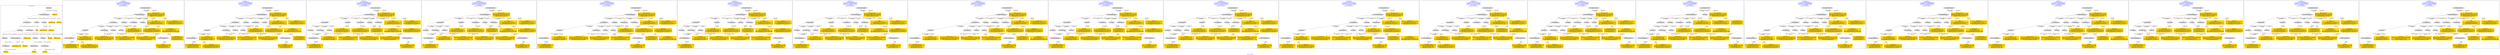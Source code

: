 digraph n0 {
fontcolor="blue"
remincross="true"
label="s20-s-lacma.xml"
subgraph cluster_0 {
label="1-correct model"
n2[style="filled",color="white",fillcolor="lightgray",label="E12_Production1"];
n3[style="filled",color="white",fillcolor="lightgray",label="E21_Person1"];
n4[style="filled",color="white",fillcolor="lightgray",label="E52_Time-Span1"];
n5[style="filled",color="white",fillcolor="lightgray",label="E69_Death1"];
n6[style="filled",color="white",fillcolor="lightgray",label="E82_Actor_Appellation1"];
n7[shape="plaintext",style="filled",fillcolor="gold",label="Artwork_in_Focus"];
n8[style="filled",color="white",fillcolor="lightgray",label="E53_Place1"];
n9[style="filled",color="white",fillcolor="lightgray",label="E67_Birth1"];
n10[shape="plaintext",style="filled",fillcolor="gold",label="Artist_URI"];
n11[style="filled",color="white",fillcolor="lightgray",label="E22_Man-Made_Object1"];
n12[style="filled",color="white",fillcolor="lightgray",label="E35_Title1"];
n13[style="filled",color="white",fillcolor="lightgray",label="E55_Type1"];
n14[shape="plaintext",style="filled",fillcolor="gold",label="Artwork_Details"];
n15[shape="plaintext",style="filled",fillcolor="gold",label="Object_URI"];
n16[shape="plaintext",style="filled",fillcolor="gold",label="Title"];
n17[style="filled",color="white",fillcolor="lightgray",label="E38_Image1"];
n18[shape="plaintext",style="filled",fillcolor="gold",label="Image_URL"];
n19[style="filled",color="white",fillcolor="lightgray",label="E48_Place_Name1"];
n20[shape="plaintext",style="filled",fillcolor="gold",label="Residence"];
n21[shape="plaintext",style="filled",fillcolor="gold",label="Production_Year"];
n22[style="filled",color="white",fillcolor="lightgray",label="E52_Time-Span2"];
n23[shape="plaintext",style="filled",fillcolor="gold",label="birth_date"];
n24[style="filled",color="white",fillcolor="lightgray",label="E52_Time-Span3"];
n25[shape="plaintext",style="filled",fillcolor="gold",label="death_date"];
n26[shape="plaintext",style="filled",fillcolor="gold",label="Classification_URI"];
n27[shape="plaintext",style="filled",fillcolor="gold",label="Classification"];
n28[shape="plaintext",style="filled",fillcolor="gold",label="Artist_Appellation_URI"];
n29[shape="plaintext",style="filled",fillcolor="gold",label="Artist_Name"];
}
subgraph cluster_1 {
label="candidate 0\nlink coherence:0.88\nnode coherence:0.9166666666666666\nconfidence:0.4522213121349536\nmapping score:0.503915040552921\ncost:24.99909\n-precision:0.44-recall:0.41"
n31[style="filled",color="white",fillcolor="lightgray",label="E12_Production1"];
n32[style="filled",color="white",fillcolor="lightgray",label="E21_Person1"];
n33[style="filled",color="white",fillcolor="lightgray",label="E52_Time-Span2"];
n34[style="filled",color="white",fillcolor="lightgray",label="E53_Place1"];
n35[style="filled",color="white",fillcolor="lightgray",label="E55_Type1"];
n36[style="filled",color="white",fillcolor="lightgray",label="E82_Actor_Appellation1"];
n37[style="filled",color="white",fillcolor="lightgray",label="E22_Man-Made_Object1"];
n38[style="filled",color="white",fillcolor="lightgray",label="E38_Image1"];
n39[style="filled",color="white",fillcolor="lightgray",label="E54_Dimension1"];
n40[style="filled",color="white",fillcolor="lightgray",label="E55_Type2"];
n41[style="filled",color="white",fillcolor="lightgray",label="E33_Linguistic_Object2"];
n42[style="filled",color="white",fillcolor="lightgray",label="E44_Place_Appellation1"];
n43[shape="plaintext",style="filled",fillcolor="gold",label="Production_Year\n[E52_Time-Span,P82b_end_of_the_end,0.411]\n[E52_Time-Span,P82_at_some_time_within,0.302]\n[E52_Time-Span,P82a_begin_of_the_begin,0.22]\n[E12_Production,P3_has_note,0.067]"];
n44[shape="plaintext",style="filled",fillcolor="gold",label="Title\n[E35_Title,label,0.281]\n[E22_Man-Made_Object,P3_has_note,0.267]\n[E30_Right,P3_has_note,0.233]\n[E73_Information_Object,P3_has_note,0.218]"];
n45[shape="plaintext",style="filled",fillcolor="gold",label="death_date\n[E52_Time-Span,P82_at_some_time_within,0.296]\n[E52_Time-Span,P82b_end_of_the_end,0.289]\n[E52_Time-Span,label,0.247]\n[E52_Time-Span,P82a_begin_of_the_begin,0.168]"];
n46[shape="plaintext",style="filled",fillcolor="gold",label="Artwork_in_Focus\n[E22_Man-Made_Object,P3_has_note,0.299]\n[E33_Linguistic_Object,P3_has_note,0.292]\n[E73_Information_Object,P3_has_note,0.27]\n[E39_Actor,P3_has_note,0.139]"];
n47[shape="plaintext",style="filled",fillcolor="gold",label="birth_date\n[E52_Time-Span,P82a_begin_of_the_begin,0.484]\n[E52_Time-Span,P82_at_some_time_within,0.278]\n[E52_Time-Span,P82b_end_of_the_end,0.171]\n[E52_Time-Span,label,0.067]"];
n48[shape="plaintext",style="filled",fillcolor="gold",label="Residence\n[E12_Production,P3_has_note,0.366]\n[E44_Place_Appellation,label,0.363]\n[E35_Title,label,0.136]\n[E39_Actor,P3_has_note,0.135]"];
n49[shape="plaintext",style="filled",fillcolor="gold",label="Artist_Appellation_URI\n[E82_Actor_Appellation,classLink,0.872]\n[E21_Person,classLink,0.06]\n[E39_Actor,classLink,0.053]\n[E30_Right,P3_has_note,0.016]"];
n50[shape="plaintext",style="filled",fillcolor="gold",label="Artwork_Details\n[E54_Dimension,P3_has_note,0.471]\n[E22_Man-Made_Object,P3_has_note,0.215]\n[E73_Information_Object,P3_has_note,0.158]\n[E34_Inscription,P3_has_note,0.156]"];
n51[shape="plaintext",style="filled",fillcolor="gold",label="Object_URI\n[E22_Man-Made_Object,classLink,0.746]\n[E30_Right,P3_has_note,0.112]\n[E22_Man-Made_Object,P3_has_note,0.072]\n[E8_Acquisition,P3_has_note,0.07]"];
n52[shape="plaintext",style="filled",fillcolor="gold",label="Image_URL\n[E38_Image,classLink,0.555]\n[E78_Collection,classLink,0.183]\n[E22_Man-Made_Object,classLink,0.155]\n[E21_Person,classLink,0.107]"];
n53[shape="plaintext",style="filled",fillcolor="gold",label="Artist_URI\n[E21_Person,classLink,0.354]\n[E39_Actor,classLink,0.306]\n[E82_Actor_Appellation,classLink,0.247]\n[E30_Right,P3_has_note,0.092]"];
n54[shape="plaintext",style="filled",fillcolor="gold",label="Artist_Name\n[E82_Actor_Appellation,label,0.367]\n[E22_Man-Made_Object,P3_has_note,0.246]\n[E73_Information_Object,P3_has_note,0.203]\n[E8_Acquisition,P3_has_note,0.185]"];
n55[shape="plaintext",style="filled",fillcolor="gold",label="Classification\n[E55_Type,label,0.307]\n[E55_Type,classLink,0.302]\n[E33_Linguistic_Object,P3_has_note,0.226]\n[E22_Man-Made_Object,P3_has_note,0.166]"];
n56[shape="plaintext",style="filled",fillcolor="gold",label="Classification_URI\n[E55_Type,classLink,0.545]\n[E74_Group,classLink,0.162]\n[E55_Type,label,0.162]\n[E57_Material,classLink,0.131]"];
}
subgraph cluster_2 {
label="candidate 1\nlink coherence:0.88\nnode coherence:0.9166666666666666\nconfidence:0.4522213121349536\nmapping score:0.503915040552921\ncost:24.99914\n-precision:0.44-recall:0.41"
n58[style="filled",color="white",fillcolor="lightgray",label="E12_Production1"];
n59[style="filled",color="white",fillcolor="lightgray",label="E21_Person1"];
n60[style="filled",color="white",fillcolor="lightgray",label="E52_Time-Span2"];
n61[style="filled",color="white",fillcolor="lightgray",label="E53_Place1"];
n62[style="filled",color="white",fillcolor="lightgray",label="E55_Type1"];
n63[style="filled",color="white",fillcolor="lightgray",label="E82_Actor_Appellation1"];
n64[style="filled",color="white",fillcolor="lightgray",label="E22_Man-Made_Object1"];
n65[style="filled",color="white",fillcolor="lightgray",label="E38_Image1"];
n66[style="filled",color="white",fillcolor="lightgray",label="E54_Dimension1"];
n67[style="filled",color="white",fillcolor="lightgray",label="E55_Type3"];
n68[style="filled",color="white",fillcolor="lightgray",label="E33_Linguistic_Object2"];
n69[style="filled",color="white",fillcolor="lightgray",label="E44_Place_Appellation1"];
n70[shape="plaintext",style="filled",fillcolor="gold",label="Production_Year\n[E52_Time-Span,P82b_end_of_the_end,0.411]\n[E52_Time-Span,P82_at_some_time_within,0.302]\n[E52_Time-Span,P82a_begin_of_the_begin,0.22]\n[E12_Production,P3_has_note,0.067]"];
n71[shape="plaintext",style="filled",fillcolor="gold",label="Title\n[E35_Title,label,0.281]\n[E22_Man-Made_Object,P3_has_note,0.267]\n[E30_Right,P3_has_note,0.233]\n[E73_Information_Object,P3_has_note,0.218]"];
n72[shape="plaintext",style="filled",fillcolor="gold",label="death_date\n[E52_Time-Span,P82_at_some_time_within,0.296]\n[E52_Time-Span,P82b_end_of_the_end,0.289]\n[E52_Time-Span,label,0.247]\n[E52_Time-Span,P82a_begin_of_the_begin,0.168]"];
n73[shape="plaintext",style="filled",fillcolor="gold",label="Artwork_in_Focus\n[E22_Man-Made_Object,P3_has_note,0.299]\n[E33_Linguistic_Object,P3_has_note,0.292]\n[E73_Information_Object,P3_has_note,0.27]\n[E39_Actor,P3_has_note,0.139]"];
n74[shape="plaintext",style="filled",fillcolor="gold",label="birth_date\n[E52_Time-Span,P82a_begin_of_the_begin,0.484]\n[E52_Time-Span,P82_at_some_time_within,0.278]\n[E52_Time-Span,P82b_end_of_the_end,0.171]\n[E52_Time-Span,label,0.067]"];
n75[shape="plaintext",style="filled",fillcolor="gold",label="Residence\n[E12_Production,P3_has_note,0.366]\n[E44_Place_Appellation,label,0.363]\n[E35_Title,label,0.136]\n[E39_Actor,P3_has_note,0.135]"];
n76[shape="plaintext",style="filled",fillcolor="gold",label="Artist_Appellation_URI\n[E82_Actor_Appellation,classLink,0.872]\n[E21_Person,classLink,0.06]\n[E39_Actor,classLink,0.053]\n[E30_Right,P3_has_note,0.016]"];
n77[shape="plaintext",style="filled",fillcolor="gold",label="Artwork_Details\n[E54_Dimension,P3_has_note,0.471]\n[E22_Man-Made_Object,P3_has_note,0.215]\n[E73_Information_Object,P3_has_note,0.158]\n[E34_Inscription,P3_has_note,0.156]"];
n78[shape="plaintext",style="filled",fillcolor="gold",label="Object_URI\n[E22_Man-Made_Object,classLink,0.746]\n[E30_Right,P3_has_note,0.112]\n[E22_Man-Made_Object,P3_has_note,0.072]\n[E8_Acquisition,P3_has_note,0.07]"];
n79[shape="plaintext",style="filled",fillcolor="gold",label="Classification\n[E55_Type,label,0.307]\n[E55_Type,classLink,0.302]\n[E33_Linguistic_Object,P3_has_note,0.226]\n[E22_Man-Made_Object,P3_has_note,0.166]"];
n80[shape="plaintext",style="filled",fillcolor="gold",label="Image_URL\n[E38_Image,classLink,0.555]\n[E78_Collection,classLink,0.183]\n[E22_Man-Made_Object,classLink,0.155]\n[E21_Person,classLink,0.107]"];
n81[shape="plaintext",style="filled",fillcolor="gold",label="Artist_URI\n[E21_Person,classLink,0.354]\n[E39_Actor,classLink,0.306]\n[E82_Actor_Appellation,classLink,0.247]\n[E30_Right,P3_has_note,0.092]"];
n82[shape="plaintext",style="filled",fillcolor="gold",label="Artist_Name\n[E82_Actor_Appellation,label,0.367]\n[E22_Man-Made_Object,P3_has_note,0.246]\n[E73_Information_Object,P3_has_note,0.203]\n[E8_Acquisition,P3_has_note,0.185]"];
n83[shape="plaintext",style="filled",fillcolor="gold",label="Classification_URI\n[E55_Type,classLink,0.545]\n[E74_Group,classLink,0.162]\n[E55_Type,label,0.162]\n[E57_Material,classLink,0.131]"];
}
subgraph cluster_3 {
label="candidate 10\nlink coherence:0.88\nnode coherence:0.9166666666666666\nconfidence:0.43094720178679097\nmapping score:0.49682367043686676\ncost:24.99909\n-precision:0.48-recall:0.44"
n85[style="filled",color="white",fillcolor="lightgray",label="E12_Production1"];
n86[style="filled",color="white",fillcolor="lightgray",label="E21_Person1"];
n87[style="filled",color="white",fillcolor="lightgray",label="E52_Time-Span2"];
n88[style="filled",color="white",fillcolor="lightgray",label="E53_Place1"];
n89[style="filled",color="white",fillcolor="lightgray",label="E82_Actor_Appellation1"];
n90[style="filled",color="white",fillcolor="lightgray",label="E22_Man-Made_Object1"];
n91[style="filled",color="white",fillcolor="lightgray",label="E38_Image1"];
n92[style="filled",color="white",fillcolor="lightgray",label="E54_Dimension1"];
n93[style="filled",color="white",fillcolor="lightgray",label="E55_Type2"];
n94[style="filled",color="white",fillcolor="lightgray",label="E8_Acquisition1"];
n95[style="filled",color="white",fillcolor="lightgray",label="E33_Linguistic_Object2"];
n96[style="filled",color="white",fillcolor="lightgray",label="E44_Place_Appellation1"];
n97[shape="plaintext",style="filled",fillcolor="gold",label="death_date\n[E52_Time-Span,P82_at_some_time_within,0.296]\n[E52_Time-Span,P82b_end_of_the_end,0.289]\n[E52_Time-Span,label,0.247]\n[E52_Time-Span,P82a_begin_of_the_begin,0.168]"];
n98[shape="plaintext",style="filled",fillcolor="gold",label="Artist_Name\n[E82_Actor_Appellation,label,0.367]\n[E22_Man-Made_Object,P3_has_note,0.246]\n[E73_Information_Object,P3_has_note,0.203]\n[E8_Acquisition,P3_has_note,0.185]"];
n99[shape="plaintext",style="filled",fillcolor="gold",label="Title\n[E35_Title,label,0.281]\n[E22_Man-Made_Object,P3_has_note,0.267]\n[E30_Right,P3_has_note,0.233]\n[E73_Information_Object,P3_has_note,0.218]"];
n100[shape="plaintext",style="filled",fillcolor="gold",label="Production_Year\n[E52_Time-Span,P82b_end_of_the_end,0.411]\n[E52_Time-Span,P82_at_some_time_within,0.302]\n[E52_Time-Span,P82a_begin_of_the_begin,0.22]\n[E12_Production,P3_has_note,0.067]"];
n101[shape="plaintext",style="filled",fillcolor="gold",label="Artwork_in_Focus\n[E22_Man-Made_Object,P3_has_note,0.299]\n[E33_Linguistic_Object,P3_has_note,0.292]\n[E73_Information_Object,P3_has_note,0.27]\n[E39_Actor,P3_has_note,0.139]"];
n102[shape="plaintext",style="filled",fillcolor="gold",label="birth_date\n[E52_Time-Span,P82a_begin_of_the_begin,0.484]\n[E52_Time-Span,P82_at_some_time_within,0.278]\n[E52_Time-Span,P82b_end_of_the_end,0.171]\n[E52_Time-Span,label,0.067]"];
n103[shape="plaintext",style="filled",fillcolor="gold",label="Residence\n[E12_Production,P3_has_note,0.366]\n[E44_Place_Appellation,label,0.363]\n[E35_Title,label,0.136]\n[E39_Actor,P3_has_note,0.135]"];
n104[shape="plaintext",style="filled",fillcolor="gold",label="Artist_Appellation_URI\n[E82_Actor_Appellation,classLink,0.872]\n[E21_Person,classLink,0.06]\n[E39_Actor,classLink,0.053]\n[E30_Right,P3_has_note,0.016]"];
n105[shape="plaintext",style="filled",fillcolor="gold",label="Artwork_Details\n[E54_Dimension,P3_has_note,0.471]\n[E22_Man-Made_Object,P3_has_note,0.215]\n[E73_Information_Object,P3_has_note,0.158]\n[E34_Inscription,P3_has_note,0.156]"];
n106[shape="plaintext",style="filled",fillcolor="gold",label="Object_URI\n[E22_Man-Made_Object,classLink,0.746]\n[E30_Right,P3_has_note,0.112]\n[E22_Man-Made_Object,P3_has_note,0.072]\n[E8_Acquisition,P3_has_note,0.07]"];
n107[shape="plaintext",style="filled",fillcolor="gold",label="Image_URL\n[E38_Image,classLink,0.555]\n[E78_Collection,classLink,0.183]\n[E22_Man-Made_Object,classLink,0.155]\n[E21_Person,classLink,0.107]"];
n108[shape="plaintext",style="filled",fillcolor="gold",label="Artist_URI\n[E21_Person,classLink,0.354]\n[E39_Actor,classLink,0.306]\n[E82_Actor_Appellation,classLink,0.247]\n[E30_Right,P3_has_note,0.092]"];
n109[shape="plaintext",style="filled",fillcolor="gold",label="Classification_URI\n[E55_Type,classLink,0.545]\n[E74_Group,classLink,0.162]\n[E55_Type,label,0.162]\n[E57_Material,classLink,0.131]"];
n110[shape="plaintext",style="filled",fillcolor="gold",label="Classification\n[E55_Type,label,0.307]\n[E55_Type,classLink,0.302]\n[E33_Linguistic_Object,P3_has_note,0.226]\n[E22_Man-Made_Object,P3_has_note,0.166]"];
}
subgraph cluster_4 {
label="candidate 11\nlink coherence:0.88\nnode coherence:0.9166666666666666\nconfidence:0.43094720178679097\nmapping score:0.49682367043686676\ncost:24.99914\n-precision:0.48-recall:0.44"
n112[style="filled",color="white",fillcolor="lightgray",label="E12_Production1"];
n113[style="filled",color="white",fillcolor="lightgray",label="E21_Person1"];
n114[style="filled",color="white",fillcolor="lightgray",label="E52_Time-Span2"];
n115[style="filled",color="white",fillcolor="lightgray",label="E53_Place1"];
n116[style="filled",color="white",fillcolor="lightgray",label="E82_Actor_Appellation1"];
n117[style="filled",color="white",fillcolor="lightgray",label="E22_Man-Made_Object1"];
n118[style="filled",color="white",fillcolor="lightgray",label="E38_Image1"];
n119[style="filled",color="white",fillcolor="lightgray",label="E54_Dimension1"];
n120[style="filled",color="white",fillcolor="lightgray",label="E55_Type3"];
n121[style="filled",color="white",fillcolor="lightgray",label="E8_Acquisition1"];
n122[style="filled",color="white",fillcolor="lightgray",label="E33_Linguistic_Object2"];
n123[style="filled",color="white",fillcolor="lightgray",label="E44_Place_Appellation1"];
n124[shape="plaintext",style="filled",fillcolor="gold",label="Classification_URI\n[E55_Type,classLink,0.545]\n[E74_Group,classLink,0.162]\n[E55_Type,label,0.162]\n[E57_Material,classLink,0.131]"];
n125[shape="plaintext",style="filled",fillcolor="gold",label="death_date\n[E52_Time-Span,P82_at_some_time_within,0.296]\n[E52_Time-Span,P82b_end_of_the_end,0.289]\n[E52_Time-Span,label,0.247]\n[E52_Time-Span,P82a_begin_of_the_begin,0.168]"];
n126[shape="plaintext",style="filled",fillcolor="gold",label="Artist_Name\n[E82_Actor_Appellation,label,0.367]\n[E22_Man-Made_Object,P3_has_note,0.246]\n[E73_Information_Object,P3_has_note,0.203]\n[E8_Acquisition,P3_has_note,0.185]"];
n127[shape="plaintext",style="filled",fillcolor="gold",label="Title\n[E35_Title,label,0.281]\n[E22_Man-Made_Object,P3_has_note,0.267]\n[E30_Right,P3_has_note,0.233]\n[E73_Information_Object,P3_has_note,0.218]"];
n128[shape="plaintext",style="filled",fillcolor="gold",label="Production_Year\n[E52_Time-Span,P82b_end_of_the_end,0.411]\n[E52_Time-Span,P82_at_some_time_within,0.302]\n[E52_Time-Span,P82a_begin_of_the_begin,0.22]\n[E12_Production,P3_has_note,0.067]"];
n129[shape="plaintext",style="filled",fillcolor="gold",label="Artwork_in_Focus\n[E22_Man-Made_Object,P3_has_note,0.299]\n[E33_Linguistic_Object,P3_has_note,0.292]\n[E73_Information_Object,P3_has_note,0.27]\n[E39_Actor,P3_has_note,0.139]"];
n130[shape="plaintext",style="filled",fillcolor="gold",label="birth_date\n[E52_Time-Span,P82a_begin_of_the_begin,0.484]\n[E52_Time-Span,P82_at_some_time_within,0.278]\n[E52_Time-Span,P82b_end_of_the_end,0.171]\n[E52_Time-Span,label,0.067]"];
n131[shape="plaintext",style="filled",fillcolor="gold",label="Residence\n[E12_Production,P3_has_note,0.366]\n[E44_Place_Appellation,label,0.363]\n[E35_Title,label,0.136]\n[E39_Actor,P3_has_note,0.135]"];
n132[shape="plaintext",style="filled",fillcolor="gold",label="Artist_Appellation_URI\n[E82_Actor_Appellation,classLink,0.872]\n[E21_Person,classLink,0.06]\n[E39_Actor,classLink,0.053]\n[E30_Right,P3_has_note,0.016]"];
n133[shape="plaintext",style="filled",fillcolor="gold",label="Artwork_Details\n[E54_Dimension,P3_has_note,0.471]\n[E22_Man-Made_Object,P3_has_note,0.215]\n[E73_Information_Object,P3_has_note,0.158]\n[E34_Inscription,P3_has_note,0.156]"];
n134[shape="plaintext",style="filled",fillcolor="gold",label="Object_URI\n[E22_Man-Made_Object,classLink,0.746]\n[E30_Right,P3_has_note,0.112]\n[E22_Man-Made_Object,P3_has_note,0.072]\n[E8_Acquisition,P3_has_note,0.07]"];
n135[shape="plaintext",style="filled",fillcolor="gold",label="Classification\n[E55_Type,label,0.307]\n[E55_Type,classLink,0.302]\n[E33_Linguistic_Object,P3_has_note,0.226]\n[E22_Man-Made_Object,P3_has_note,0.166]"];
n136[shape="plaintext",style="filled",fillcolor="gold",label="Image_URL\n[E38_Image,classLink,0.555]\n[E78_Collection,classLink,0.183]\n[E22_Man-Made_Object,classLink,0.155]\n[E21_Person,classLink,0.107]"];
n137[shape="plaintext",style="filled",fillcolor="gold",label="Artist_URI\n[E21_Person,classLink,0.354]\n[E39_Actor,classLink,0.306]\n[E82_Actor_Appellation,classLink,0.247]\n[E30_Right,P3_has_note,0.092]"];
}
subgraph cluster_5 {
label="candidate 12\nlink coherence:0.88\nnode coherence:0.9166666666666666\nconfidence:0.42792826571591097\nmapping score:0.49581735841324015\ncost:123.99904\n-precision:0.44-recall:0.41"
n139[style="filled",color="white",fillcolor="lightgray",label="E12_Production1"];
n140[style="filled",color="white",fillcolor="lightgray",label="E21_Person1"];
n141[style="filled",color="white",fillcolor="lightgray",label="E52_Time-Span2"];
n142[style="filled",color="white",fillcolor="lightgray",label="E53_Place1"];
n143[style="filled",color="white",fillcolor="lightgray",label="E55_Type1"];
n144[style="filled",color="white",fillcolor="lightgray",label="E82_Actor_Appellation1"];
n145[style="filled",color="white",fillcolor="lightgray",label="E22_Man-Made_Object1"];
n146[style="filled",color="white",fillcolor="lightgray",label="E38_Image1"];
n147[style="filled",color="white",fillcolor="lightgray",label="E54_Dimension1"];
n148[style="filled",color="white",fillcolor="lightgray",label="E8_Acquisition1"];
n149[style="filled",color="white",fillcolor="lightgray",label="E33_Linguistic_Object2"];
n150[style="filled",color="white",fillcolor="lightgray",label="E44_Place_Appellation1"];
n151[shape="plaintext",style="filled",fillcolor="gold",label="Artist_Name\n[E82_Actor_Appellation,label,0.367]\n[E22_Man-Made_Object,P3_has_note,0.246]\n[E73_Information_Object,P3_has_note,0.203]\n[E8_Acquisition,P3_has_note,0.185]"];
n152[shape="plaintext",style="filled",fillcolor="gold",label="Title\n[E35_Title,label,0.281]\n[E22_Man-Made_Object,P3_has_note,0.267]\n[E30_Right,P3_has_note,0.233]\n[E73_Information_Object,P3_has_note,0.218]"];
n153[shape="plaintext",style="filled",fillcolor="gold",label="Production_Year\n[E52_Time-Span,P82b_end_of_the_end,0.411]\n[E52_Time-Span,P82_at_some_time_within,0.302]\n[E52_Time-Span,P82a_begin_of_the_begin,0.22]\n[E12_Production,P3_has_note,0.067]"];
n154[shape="plaintext",style="filled",fillcolor="gold",label="Artwork_in_Focus\n[E22_Man-Made_Object,P3_has_note,0.299]\n[E33_Linguistic_Object,P3_has_note,0.292]\n[E73_Information_Object,P3_has_note,0.27]\n[E39_Actor,P3_has_note,0.139]"];
n155[shape="plaintext",style="filled",fillcolor="gold",label="birth_date\n[E52_Time-Span,P82a_begin_of_the_begin,0.484]\n[E52_Time-Span,P82_at_some_time_within,0.278]\n[E52_Time-Span,P82b_end_of_the_end,0.171]\n[E52_Time-Span,label,0.067]"];
n156[shape="plaintext",style="filled",fillcolor="gold",label="Residence\n[E12_Production,P3_has_note,0.366]\n[E44_Place_Appellation,label,0.363]\n[E35_Title,label,0.136]\n[E39_Actor,P3_has_note,0.135]"];
n157[shape="plaintext",style="filled",fillcolor="gold",label="Artist_Appellation_URI\n[E82_Actor_Appellation,classLink,0.872]\n[E21_Person,classLink,0.06]\n[E39_Actor,classLink,0.053]\n[E30_Right,P3_has_note,0.016]"];
n158[shape="plaintext",style="filled",fillcolor="gold",label="Artwork_Details\n[E54_Dimension,P3_has_note,0.471]\n[E22_Man-Made_Object,P3_has_note,0.215]\n[E73_Information_Object,P3_has_note,0.158]\n[E34_Inscription,P3_has_note,0.156]"];
n159[shape="plaintext",style="filled",fillcolor="gold",label="Object_URI\n[E22_Man-Made_Object,classLink,0.746]\n[E30_Right,P3_has_note,0.112]\n[E22_Man-Made_Object,P3_has_note,0.072]\n[E8_Acquisition,P3_has_note,0.07]"];
n160[shape="plaintext",style="filled",fillcolor="gold",label="death_date\n[E52_Time-Span,P82_at_some_time_within,0.296]\n[E52_Time-Span,P82b_end_of_the_end,0.289]\n[E52_Time-Span,label,0.247]\n[E52_Time-Span,P82a_begin_of_the_begin,0.168]"];
n161[shape="plaintext",style="filled",fillcolor="gold",label="Image_URL\n[E38_Image,classLink,0.555]\n[E78_Collection,classLink,0.183]\n[E22_Man-Made_Object,classLink,0.155]\n[E21_Person,classLink,0.107]"];
n162[shape="plaintext",style="filled",fillcolor="gold",label="Artist_URI\n[E21_Person,classLink,0.354]\n[E39_Actor,classLink,0.306]\n[E82_Actor_Appellation,classLink,0.247]\n[E30_Right,P3_has_note,0.092]"];
n163[shape="plaintext",style="filled",fillcolor="gold",label="Classification_URI\n[E55_Type,classLink,0.545]\n[E74_Group,classLink,0.162]\n[E55_Type,label,0.162]\n[E57_Material,classLink,0.131]"];
n164[shape="plaintext",style="filled",fillcolor="gold",label="Classification\n[E55_Type,label,0.307]\n[E55_Type,classLink,0.302]\n[E33_Linguistic_Object,P3_has_note,0.226]\n[E22_Man-Made_Object,P3_has_note,0.166]"];
}
subgraph cluster_6 {
label="candidate 13\nlink coherence:0.88\nnode coherence:0.9166666666666666\nconfidence:0.42792826571591097\nmapping score:0.49581735841324015\ncost:123.99909\n-precision:0.48-recall:0.44"
n166[style="filled",color="white",fillcolor="lightgray",label="E12_Production1"];
n167[style="filled",color="white",fillcolor="lightgray",label="E21_Person1"];
n168[style="filled",color="white",fillcolor="lightgray",label="E52_Time-Span2"];
n169[style="filled",color="white",fillcolor="lightgray",label="E53_Place1"];
n170[style="filled",color="white",fillcolor="lightgray",label="E82_Actor_Appellation1"];
n171[style="filled",color="white",fillcolor="lightgray",label="E22_Man-Made_Object1"];
n172[style="filled",color="white",fillcolor="lightgray",label="E38_Image1"];
n173[style="filled",color="white",fillcolor="lightgray",label="E54_Dimension1"];
n174[style="filled",color="white",fillcolor="lightgray",label="E55_Type2"];
n175[style="filled",color="white",fillcolor="lightgray",label="E8_Acquisition1"];
n176[style="filled",color="white",fillcolor="lightgray",label="E33_Linguistic_Object2"];
n177[style="filled",color="white",fillcolor="lightgray",label="E44_Place_Appellation1"];
n178[shape="plaintext",style="filled",fillcolor="gold",label="Artist_Name\n[E82_Actor_Appellation,label,0.367]\n[E22_Man-Made_Object,P3_has_note,0.246]\n[E73_Information_Object,P3_has_note,0.203]\n[E8_Acquisition,P3_has_note,0.185]"];
n179[shape="plaintext",style="filled",fillcolor="gold",label="Title\n[E35_Title,label,0.281]\n[E22_Man-Made_Object,P3_has_note,0.267]\n[E30_Right,P3_has_note,0.233]\n[E73_Information_Object,P3_has_note,0.218]"];
n180[shape="plaintext",style="filled",fillcolor="gold",label="Production_Year\n[E52_Time-Span,P82b_end_of_the_end,0.411]\n[E52_Time-Span,P82_at_some_time_within,0.302]\n[E52_Time-Span,P82a_begin_of_the_begin,0.22]\n[E12_Production,P3_has_note,0.067]"];
n181[shape="plaintext",style="filled",fillcolor="gold",label="Artwork_in_Focus\n[E22_Man-Made_Object,P3_has_note,0.299]\n[E33_Linguistic_Object,P3_has_note,0.292]\n[E73_Information_Object,P3_has_note,0.27]\n[E39_Actor,P3_has_note,0.139]"];
n182[shape="plaintext",style="filled",fillcolor="gold",label="birth_date\n[E52_Time-Span,P82a_begin_of_the_begin,0.484]\n[E52_Time-Span,P82_at_some_time_within,0.278]\n[E52_Time-Span,P82b_end_of_the_end,0.171]\n[E52_Time-Span,label,0.067]"];
n183[shape="plaintext",style="filled",fillcolor="gold",label="Residence\n[E12_Production,P3_has_note,0.366]\n[E44_Place_Appellation,label,0.363]\n[E35_Title,label,0.136]\n[E39_Actor,P3_has_note,0.135]"];
n184[shape="plaintext",style="filled",fillcolor="gold",label="Artist_Appellation_URI\n[E82_Actor_Appellation,classLink,0.872]\n[E21_Person,classLink,0.06]\n[E39_Actor,classLink,0.053]\n[E30_Right,P3_has_note,0.016]"];
n185[shape="plaintext",style="filled",fillcolor="gold",label="Artwork_Details\n[E54_Dimension,P3_has_note,0.471]\n[E22_Man-Made_Object,P3_has_note,0.215]\n[E73_Information_Object,P3_has_note,0.158]\n[E34_Inscription,P3_has_note,0.156]"];
n186[shape="plaintext",style="filled",fillcolor="gold",label="Object_URI\n[E22_Man-Made_Object,classLink,0.746]\n[E30_Right,P3_has_note,0.112]\n[E22_Man-Made_Object,P3_has_note,0.072]\n[E8_Acquisition,P3_has_note,0.07]"];
n187[shape="plaintext",style="filled",fillcolor="gold",label="death_date\n[E52_Time-Span,P82_at_some_time_within,0.296]\n[E52_Time-Span,P82b_end_of_the_end,0.289]\n[E52_Time-Span,label,0.247]\n[E52_Time-Span,P82a_begin_of_the_begin,0.168]"];
n188[shape="plaintext",style="filled",fillcolor="gold",label="Image_URL\n[E38_Image,classLink,0.555]\n[E78_Collection,classLink,0.183]\n[E22_Man-Made_Object,classLink,0.155]\n[E21_Person,classLink,0.107]"];
n189[shape="plaintext",style="filled",fillcolor="gold",label="Artist_URI\n[E21_Person,classLink,0.354]\n[E39_Actor,classLink,0.306]\n[E82_Actor_Appellation,classLink,0.247]\n[E30_Right,P3_has_note,0.092]"];
n190[shape="plaintext",style="filled",fillcolor="gold",label="Classification_URI\n[E55_Type,classLink,0.545]\n[E74_Group,classLink,0.162]\n[E55_Type,label,0.162]\n[E57_Material,classLink,0.131]"];
n191[shape="plaintext",style="filled",fillcolor="gold",label="Classification\n[E55_Type,label,0.307]\n[E55_Type,classLink,0.302]\n[E33_Linguistic_Object,P3_has_note,0.226]\n[E22_Man-Made_Object,P3_has_note,0.166]"];
}
subgraph cluster_7 {
label="candidate 14\nlink coherence:0.88\nnode coherence:0.9166666666666666\nconfidence:0.42792826571591097\nmapping score:0.49581735841324015\ncost:123.99914\n-precision:0.48-recall:0.44"
n193[style="filled",color="white",fillcolor="lightgray",label="E12_Production1"];
n194[style="filled",color="white",fillcolor="lightgray",label="E21_Person1"];
n195[style="filled",color="white",fillcolor="lightgray",label="E52_Time-Span2"];
n196[style="filled",color="white",fillcolor="lightgray",label="E53_Place1"];
n197[style="filled",color="white",fillcolor="lightgray",label="E82_Actor_Appellation1"];
n198[style="filled",color="white",fillcolor="lightgray",label="E22_Man-Made_Object1"];
n199[style="filled",color="white",fillcolor="lightgray",label="E38_Image1"];
n200[style="filled",color="white",fillcolor="lightgray",label="E54_Dimension1"];
n201[style="filled",color="white",fillcolor="lightgray",label="E55_Type3"];
n202[style="filled",color="white",fillcolor="lightgray",label="E8_Acquisition1"];
n203[style="filled",color="white",fillcolor="lightgray",label="E33_Linguistic_Object2"];
n204[style="filled",color="white",fillcolor="lightgray",label="E44_Place_Appellation1"];
n205[shape="plaintext",style="filled",fillcolor="gold",label="Classification_URI\n[E55_Type,classLink,0.545]\n[E74_Group,classLink,0.162]\n[E55_Type,label,0.162]\n[E57_Material,classLink,0.131]"];
n206[shape="plaintext",style="filled",fillcolor="gold",label="Artist_Name\n[E82_Actor_Appellation,label,0.367]\n[E22_Man-Made_Object,P3_has_note,0.246]\n[E73_Information_Object,P3_has_note,0.203]\n[E8_Acquisition,P3_has_note,0.185]"];
n207[shape="plaintext",style="filled",fillcolor="gold",label="Title\n[E35_Title,label,0.281]\n[E22_Man-Made_Object,P3_has_note,0.267]\n[E30_Right,P3_has_note,0.233]\n[E73_Information_Object,P3_has_note,0.218]"];
n208[shape="plaintext",style="filled",fillcolor="gold",label="Production_Year\n[E52_Time-Span,P82b_end_of_the_end,0.411]\n[E52_Time-Span,P82_at_some_time_within,0.302]\n[E52_Time-Span,P82a_begin_of_the_begin,0.22]\n[E12_Production,P3_has_note,0.067]"];
n209[shape="plaintext",style="filled",fillcolor="gold",label="Artwork_in_Focus\n[E22_Man-Made_Object,P3_has_note,0.299]\n[E33_Linguistic_Object,P3_has_note,0.292]\n[E73_Information_Object,P3_has_note,0.27]\n[E39_Actor,P3_has_note,0.139]"];
n210[shape="plaintext",style="filled",fillcolor="gold",label="birth_date\n[E52_Time-Span,P82a_begin_of_the_begin,0.484]\n[E52_Time-Span,P82_at_some_time_within,0.278]\n[E52_Time-Span,P82b_end_of_the_end,0.171]\n[E52_Time-Span,label,0.067]"];
n211[shape="plaintext",style="filled",fillcolor="gold",label="Residence\n[E12_Production,P3_has_note,0.366]\n[E44_Place_Appellation,label,0.363]\n[E35_Title,label,0.136]\n[E39_Actor,P3_has_note,0.135]"];
n212[shape="plaintext",style="filled",fillcolor="gold",label="Artist_Appellation_URI\n[E82_Actor_Appellation,classLink,0.872]\n[E21_Person,classLink,0.06]\n[E39_Actor,classLink,0.053]\n[E30_Right,P3_has_note,0.016]"];
n213[shape="plaintext",style="filled",fillcolor="gold",label="Artwork_Details\n[E54_Dimension,P3_has_note,0.471]\n[E22_Man-Made_Object,P3_has_note,0.215]\n[E73_Information_Object,P3_has_note,0.158]\n[E34_Inscription,P3_has_note,0.156]"];
n214[shape="plaintext",style="filled",fillcolor="gold",label="Object_URI\n[E22_Man-Made_Object,classLink,0.746]\n[E30_Right,P3_has_note,0.112]\n[E22_Man-Made_Object,P3_has_note,0.072]\n[E8_Acquisition,P3_has_note,0.07]"];
n215[shape="plaintext",style="filled",fillcolor="gold",label="Classification\n[E55_Type,label,0.307]\n[E55_Type,classLink,0.302]\n[E33_Linguistic_Object,P3_has_note,0.226]\n[E22_Man-Made_Object,P3_has_note,0.166]"];
n216[shape="plaintext",style="filled",fillcolor="gold",label="death_date\n[E52_Time-Span,P82_at_some_time_within,0.296]\n[E52_Time-Span,P82b_end_of_the_end,0.289]\n[E52_Time-Span,label,0.247]\n[E52_Time-Span,P82a_begin_of_the_begin,0.168]"];
n217[shape="plaintext",style="filled",fillcolor="gold",label="Image_URL\n[E38_Image,classLink,0.555]\n[E78_Collection,classLink,0.183]\n[E22_Man-Made_Object,classLink,0.155]\n[E21_Person,classLink,0.107]"];
n218[shape="plaintext",style="filled",fillcolor="gold",label="Artist_URI\n[E21_Person,classLink,0.354]\n[E39_Actor,classLink,0.306]\n[E82_Actor_Appellation,classLink,0.247]\n[E30_Right,P3_has_note,0.092]"];
}
subgraph cluster_8 {
label="candidate 15\nlink coherence:0.88\nnode coherence:0.9166666666666666\nconfidence:0.4210576347300613\nmapping score:0.49352714808462356\ncost:123.99904\n-precision:0.4-recall:0.37"
n220[style="filled",color="white",fillcolor="lightgray",label="E12_Production1"];
n221[style="filled",color="white",fillcolor="lightgray",label="E21_Person1"];
n222[style="filled",color="white",fillcolor="lightgray",label="E52_Time-Span2"];
n223[style="filled",color="white",fillcolor="lightgray",label="E53_Place1"];
n224[style="filled",color="white",fillcolor="lightgray",label="E55_Type1"];
n225[style="filled",color="white",fillcolor="lightgray",label="E82_Actor_Appellation1"];
n226[style="filled",color="white",fillcolor="lightgray",label="E22_Man-Made_Object1"];
n227[style="filled",color="white",fillcolor="lightgray",label="E38_Image1"];
n228[style="filled",color="white",fillcolor="lightgray",label="E54_Dimension1"];
n229[style="filled",color="white",fillcolor="lightgray",label="E8_Acquisition1"];
n230[style="filled",color="white",fillcolor="lightgray",label="E33_Linguistic_Object2"];
n231[style="filled",color="white",fillcolor="lightgray",label="E44_Place_Appellation1"];
n232[shape="plaintext",style="filled",fillcolor="gold",label="Production_Year\n[E52_Time-Span,P82b_end_of_the_end,0.411]\n[E52_Time-Span,P82_at_some_time_within,0.302]\n[E52_Time-Span,P82a_begin_of_the_begin,0.22]\n[E12_Production,P3_has_note,0.067]"];
n233[shape="plaintext",style="filled",fillcolor="gold",label="Artist_Name\n[E82_Actor_Appellation,label,0.367]\n[E22_Man-Made_Object,P3_has_note,0.246]\n[E73_Information_Object,P3_has_note,0.203]\n[E8_Acquisition,P3_has_note,0.185]"];
n234[shape="plaintext",style="filled",fillcolor="gold",label="Title\n[E35_Title,label,0.281]\n[E22_Man-Made_Object,P3_has_note,0.267]\n[E30_Right,P3_has_note,0.233]\n[E73_Information_Object,P3_has_note,0.218]"];
n235[shape="plaintext",style="filled",fillcolor="gold",label="birth_date\n[E52_Time-Span,P82a_begin_of_the_begin,0.484]\n[E52_Time-Span,P82_at_some_time_within,0.278]\n[E52_Time-Span,P82b_end_of_the_end,0.171]\n[E52_Time-Span,label,0.067]"];
n236[shape="plaintext",style="filled",fillcolor="gold",label="Artwork_in_Focus\n[E22_Man-Made_Object,P3_has_note,0.299]\n[E33_Linguistic_Object,P3_has_note,0.292]\n[E73_Information_Object,P3_has_note,0.27]\n[E39_Actor,P3_has_note,0.139]"];
n237[shape="plaintext",style="filled",fillcolor="gold",label="Residence\n[E12_Production,P3_has_note,0.366]\n[E44_Place_Appellation,label,0.363]\n[E35_Title,label,0.136]\n[E39_Actor,P3_has_note,0.135]"];
n238[shape="plaintext",style="filled",fillcolor="gold",label="Artist_Appellation_URI\n[E82_Actor_Appellation,classLink,0.872]\n[E21_Person,classLink,0.06]\n[E39_Actor,classLink,0.053]\n[E30_Right,P3_has_note,0.016]"];
n239[shape="plaintext",style="filled",fillcolor="gold",label="Artwork_Details\n[E54_Dimension,P3_has_note,0.471]\n[E22_Man-Made_Object,P3_has_note,0.215]\n[E73_Information_Object,P3_has_note,0.158]\n[E34_Inscription,P3_has_note,0.156]"];
n240[shape="plaintext",style="filled",fillcolor="gold",label="Object_URI\n[E22_Man-Made_Object,classLink,0.746]\n[E30_Right,P3_has_note,0.112]\n[E22_Man-Made_Object,P3_has_note,0.072]\n[E8_Acquisition,P3_has_note,0.07]"];
n241[shape="plaintext",style="filled",fillcolor="gold",label="death_date\n[E52_Time-Span,P82_at_some_time_within,0.296]\n[E52_Time-Span,P82b_end_of_the_end,0.289]\n[E52_Time-Span,label,0.247]\n[E52_Time-Span,P82a_begin_of_the_begin,0.168]"];
n242[shape="plaintext",style="filled",fillcolor="gold",label="Image_URL\n[E38_Image,classLink,0.555]\n[E78_Collection,classLink,0.183]\n[E22_Man-Made_Object,classLink,0.155]\n[E21_Person,classLink,0.107]"];
n243[shape="plaintext",style="filled",fillcolor="gold",label="Artist_URI\n[E21_Person,classLink,0.354]\n[E39_Actor,classLink,0.306]\n[E82_Actor_Appellation,classLink,0.247]\n[E30_Right,P3_has_note,0.092]"];
n244[shape="plaintext",style="filled",fillcolor="gold",label="Classification_URI\n[E55_Type,classLink,0.545]\n[E74_Group,classLink,0.162]\n[E55_Type,label,0.162]\n[E57_Material,classLink,0.131]"];
n245[shape="plaintext",style="filled",fillcolor="gold",label="Classification\n[E55_Type,label,0.307]\n[E55_Type,classLink,0.302]\n[E33_Linguistic_Object,P3_has_note,0.226]\n[E22_Man-Made_Object,P3_has_note,0.166]"];
}
subgraph cluster_9 {
label="candidate 16\nlink coherence:0.88\nnode coherence:0.9166666666666666\nconfidence:0.4210576347300613\nmapping score:0.49352714808462356\ncost:123.99909\n-precision:0.44-recall:0.41"
n247[style="filled",color="white",fillcolor="lightgray",label="E12_Production1"];
n248[style="filled",color="white",fillcolor="lightgray",label="E21_Person1"];
n249[style="filled",color="white",fillcolor="lightgray",label="E52_Time-Span2"];
n250[style="filled",color="white",fillcolor="lightgray",label="E53_Place1"];
n251[style="filled",color="white",fillcolor="lightgray",label="E82_Actor_Appellation1"];
n252[style="filled",color="white",fillcolor="lightgray",label="E22_Man-Made_Object1"];
n253[style="filled",color="white",fillcolor="lightgray",label="E38_Image1"];
n254[style="filled",color="white",fillcolor="lightgray",label="E54_Dimension1"];
n255[style="filled",color="white",fillcolor="lightgray",label="E55_Type2"];
n256[style="filled",color="white",fillcolor="lightgray",label="E8_Acquisition1"];
n257[style="filled",color="white",fillcolor="lightgray",label="E33_Linguistic_Object2"];
n258[style="filled",color="white",fillcolor="lightgray",label="E44_Place_Appellation1"];
n259[shape="plaintext",style="filled",fillcolor="gold",label="Production_Year\n[E52_Time-Span,P82b_end_of_the_end,0.411]\n[E52_Time-Span,P82_at_some_time_within,0.302]\n[E52_Time-Span,P82a_begin_of_the_begin,0.22]\n[E12_Production,P3_has_note,0.067]"];
n260[shape="plaintext",style="filled",fillcolor="gold",label="Artist_Name\n[E82_Actor_Appellation,label,0.367]\n[E22_Man-Made_Object,P3_has_note,0.246]\n[E73_Information_Object,P3_has_note,0.203]\n[E8_Acquisition,P3_has_note,0.185]"];
n261[shape="plaintext",style="filled",fillcolor="gold",label="Title\n[E35_Title,label,0.281]\n[E22_Man-Made_Object,P3_has_note,0.267]\n[E30_Right,P3_has_note,0.233]\n[E73_Information_Object,P3_has_note,0.218]"];
n262[shape="plaintext",style="filled",fillcolor="gold",label="birth_date\n[E52_Time-Span,P82a_begin_of_the_begin,0.484]\n[E52_Time-Span,P82_at_some_time_within,0.278]\n[E52_Time-Span,P82b_end_of_the_end,0.171]\n[E52_Time-Span,label,0.067]"];
n263[shape="plaintext",style="filled",fillcolor="gold",label="Artwork_in_Focus\n[E22_Man-Made_Object,P3_has_note,0.299]\n[E33_Linguistic_Object,P3_has_note,0.292]\n[E73_Information_Object,P3_has_note,0.27]\n[E39_Actor,P3_has_note,0.139]"];
n264[shape="plaintext",style="filled",fillcolor="gold",label="Residence\n[E12_Production,P3_has_note,0.366]\n[E44_Place_Appellation,label,0.363]\n[E35_Title,label,0.136]\n[E39_Actor,P3_has_note,0.135]"];
n265[shape="plaintext",style="filled",fillcolor="gold",label="Artist_Appellation_URI\n[E82_Actor_Appellation,classLink,0.872]\n[E21_Person,classLink,0.06]\n[E39_Actor,classLink,0.053]\n[E30_Right,P3_has_note,0.016]"];
n266[shape="plaintext",style="filled",fillcolor="gold",label="Artwork_Details\n[E54_Dimension,P3_has_note,0.471]\n[E22_Man-Made_Object,P3_has_note,0.215]\n[E73_Information_Object,P3_has_note,0.158]\n[E34_Inscription,P3_has_note,0.156]"];
n267[shape="plaintext",style="filled",fillcolor="gold",label="Object_URI\n[E22_Man-Made_Object,classLink,0.746]\n[E30_Right,P3_has_note,0.112]\n[E22_Man-Made_Object,P3_has_note,0.072]\n[E8_Acquisition,P3_has_note,0.07]"];
n268[shape="plaintext",style="filled",fillcolor="gold",label="death_date\n[E52_Time-Span,P82_at_some_time_within,0.296]\n[E52_Time-Span,P82b_end_of_the_end,0.289]\n[E52_Time-Span,label,0.247]\n[E52_Time-Span,P82a_begin_of_the_begin,0.168]"];
n269[shape="plaintext",style="filled",fillcolor="gold",label="Image_URL\n[E38_Image,classLink,0.555]\n[E78_Collection,classLink,0.183]\n[E22_Man-Made_Object,classLink,0.155]\n[E21_Person,classLink,0.107]"];
n270[shape="plaintext",style="filled",fillcolor="gold",label="Artist_URI\n[E21_Person,classLink,0.354]\n[E39_Actor,classLink,0.306]\n[E82_Actor_Appellation,classLink,0.247]\n[E30_Right,P3_has_note,0.092]"];
n271[shape="plaintext",style="filled",fillcolor="gold",label="Classification_URI\n[E55_Type,classLink,0.545]\n[E74_Group,classLink,0.162]\n[E55_Type,label,0.162]\n[E57_Material,classLink,0.131]"];
n272[shape="plaintext",style="filled",fillcolor="gold",label="Classification\n[E55_Type,label,0.307]\n[E55_Type,classLink,0.302]\n[E33_Linguistic_Object,P3_has_note,0.226]\n[E22_Man-Made_Object,P3_has_note,0.166]"];
}
subgraph cluster_10 {
label="candidate 17\nlink coherence:0.88\nnode coherence:0.9166666666666666\nconfidence:0.4210576347300613\nmapping score:0.49352714808462356\ncost:123.99914\n-precision:0.44-recall:0.41"
n274[style="filled",color="white",fillcolor="lightgray",label="E12_Production1"];
n275[style="filled",color="white",fillcolor="lightgray",label="E21_Person1"];
n276[style="filled",color="white",fillcolor="lightgray",label="E52_Time-Span2"];
n277[style="filled",color="white",fillcolor="lightgray",label="E53_Place1"];
n278[style="filled",color="white",fillcolor="lightgray",label="E82_Actor_Appellation1"];
n279[style="filled",color="white",fillcolor="lightgray",label="E22_Man-Made_Object1"];
n280[style="filled",color="white",fillcolor="lightgray",label="E38_Image1"];
n281[style="filled",color="white",fillcolor="lightgray",label="E54_Dimension1"];
n282[style="filled",color="white",fillcolor="lightgray",label="E55_Type3"];
n283[style="filled",color="white",fillcolor="lightgray",label="E8_Acquisition1"];
n284[style="filled",color="white",fillcolor="lightgray",label="E33_Linguistic_Object2"];
n285[style="filled",color="white",fillcolor="lightgray",label="E44_Place_Appellation1"];
n286[shape="plaintext",style="filled",fillcolor="gold",label="Classification_URI\n[E55_Type,classLink,0.545]\n[E74_Group,classLink,0.162]\n[E55_Type,label,0.162]\n[E57_Material,classLink,0.131]"];
n287[shape="plaintext",style="filled",fillcolor="gold",label="Production_Year\n[E52_Time-Span,P82b_end_of_the_end,0.411]\n[E52_Time-Span,P82_at_some_time_within,0.302]\n[E52_Time-Span,P82a_begin_of_the_begin,0.22]\n[E12_Production,P3_has_note,0.067]"];
n288[shape="plaintext",style="filled",fillcolor="gold",label="Artist_Name\n[E82_Actor_Appellation,label,0.367]\n[E22_Man-Made_Object,P3_has_note,0.246]\n[E73_Information_Object,P3_has_note,0.203]\n[E8_Acquisition,P3_has_note,0.185]"];
n289[shape="plaintext",style="filled",fillcolor="gold",label="Title\n[E35_Title,label,0.281]\n[E22_Man-Made_Object,P3_has_note,0.267]\n[E30_Right,P3_has_note,0.233]\n[E73_Information_Object,P3_has_note,0.218]"];
n290[shape="plaintext",style="filled",fillcolor="gold",label="birth_date\n[E52_Time-Span,P82a_begin_of_the_begin,0.484]\n[E52_Time-Span,P82_at_some_time_within,0.278]\n[E52_Time-Span,P82b_end_of_the_end,0.171]\n[E52_Time-Span,label,0.067]"];
n291[shape="plaintext",style="filled",fillcolor="gold",label="Artwork_in_Focus\n[E22_Man-Made_Object,P3_has_note,0.299]\n[E33_Linguistic_Object,P3_has_note,0.292]\n[E73_Information_Object,P3_has_note,0.27]\n[E39_Actor,P3_has_note,0.139]"];
n292[shape="plaintext",style="filled",fillcolor="gold",label="Residence\n[E12_Production,P3_has_note,0.366]\n[E44_Place_Appellation,label,0.363]\n[E35_Title,label,0.136]\n[E39_Actor,P3_has_note,0.135]"];
n293[shape="plaintext",style="filled",fillcolor="gold",label="Artist_Appellation_URI\n[E82_Actor_Appellation,classLink,0.872]\n[E21_Person,classLink,0.06]\n[E39_Actor,classLink,0.053]\n[E30_Right,P3_has_note,0.016]"];
n294[shape="plaintext",style="filled",fillcolor="gold",label="Artwork_Details\n[E54_Dimension,P3_has_note,0.471]\n[E22_Man-Made_Object,P3_has_note,0.215]\n[E73_Information_Object,P3_has_note,0.158]\n[E34_Inscription,P3_has_note,0.156]"];
n295[shape="plaintext",style="filled",fillcolor="gold",label="Object_URI\n[E22_Man-Made_Object,classLink,0.746]\n[E30_Right,P3_has_note,0.112]\n[E22_Man-Made_Object,P3_has_note,0.072]\n[E8_Acquisition,P3_has_note,0.07]"];
n296[shape="plaintext",style="filled",fillcolor="gold",label="Classification\n[E55_Type,label,0.307]\n[E55_Type,classLink,0.302]\n[E33_Linguistic_Object,P3_has_note,0.226]\n[E22_Man-Made_Object,P3_has_note,0.166]"];
n297[shape="plaintext",style="filled",fillcolor="gold",label="death_date\n[E52_Time-Span,P82_at_some_time_within,0.296]\n[E52_Time-Span,P82b_end_of_the_end,0.289]\n[E52_Time-Span,label,0.247]\n[E52_Time-Span,P82a_begin_of_the_begin,0.168]"];
n298[shape="plaintext",style="filled",fillcolor="gold",label="Image_URL\n[E38_Image,classLink,0.555]\n[E78_Collection,classLink,0.183]\n[E22_Man-Made_Object,classLink,0.155]\n[E21_Person,classLink,0.107]"];
n299[shape="plaintext",style="filled",fillcolor="gold",label="Artist_URI\n[E21_Person,classLink,0.354]\n[E39_Actor,classLink,0.306]\n[E82_Actor_Appellation,classLink,0.247]\n[E30_Right,P3_has_note,0.092]"];
}
subgraph cluster_11 {
label="candidate 18\nlink coherence:0.875\nnode coherence:0.9130434782608695\nconfidence:0.4522213121349536\nmapping score:0.5146120729890838\ncost:23.99914\n-precision:0.46-recall:0.41"
n301[style="filled",color="white",fillcolor="lightgray",label="E12_Production1"];
n302[style="filled",color="white",fillcolor="lightgray",label="E21_Person1"];
n303[style="filled",color="white",fillcolor="lightgray",label="E52_Time-Span2"];
n304[style="filled",color="white",fillcolor="lightgray",label="E53_Place1"];
n305[style="filled",color="white",fillcolor="lightgray",label="E55_Type1"];
n306[style="filled",color="white",fillcolor="lightgray",label="E82_Actor_Appellation1"];
n307[style="filled",color="white",fillcolor="lightgray",label="E22_Man-Made_Object1"];
n308[style="filled",color="white",fillcolor="lightgray",label="E38_Image1"];
n309[style="filled",color="white",fillcolor="lightgray",label="E54_Dimension1"];
n310[style="filled",color="white",fillcolor="lightgray",label="E33_Linguistic_Object2"];
n311[style="filled",color="white",fillcolor="lightgray",label="E44_Place_Appellation1"];
n312[shape="plaintext",style="filled",fillcolor="gold",label="Production_Year\n[E52_Time-Span,P82b_end_of_the_end,0.411]\n[E52_Time-Span,P82_at_some_time_within,0.302]\n[E52_Time-Span,P82a_begin_of_the_begin,0.22]\n[E12_Production,P3_has_note,0.067]"];
n313[shape="plaintext",style="filled",fillcolor="gold",label="Title\n[E35_Title,label,0.281]\n[E22_Man-Made_Object,P3_has_note,0.267]\n[E30_Right,P3_has_note,0.233]\n[E73_Information_Object,P3_has_note,0.218]"];
n314[shape="plaintext",style="filled",fillcolor="gold",label="death_date\n[E52_Time-Span,P82_at_some_time_within,0.296]\n[E52_Time-Span,P82b_end_of_the_end,0.289]\n[E52_Time-Span,label,0.247]\n[E52_Time-Span,P82a_begin_of_the_begin,0.168]"];
n315[shape="plaintext",style="filled",fillcolor="gold",label="Artwork_in_Focus\n[E22_Man-Made_Object,P3_has_note,0.299]\n[E33_Linguistic_Object,P3_has_note,0.292]\n[E73_Information_Object,P3_has_note,0.27]\n[E39_Actor,P3_has_note,0.139]"];
n316[shape="plaintext",style="filled",fillcolor="gold",label="birth_date\n[E52_Time-Span,P82a_begin_of_the_begin,0.484]\n[E52_Time-Span,P82_at_some_time_within,0.278]\n[E52_Time-Span,P82b_end_of_the_end,0.171]\n[E52_Time-Span,label,0.067]"];
n317[shape="plaintext",style="filled",fillcolor="gold",label="Residence\n[E12_Production,P3_has_note,0.366]\n[E44_Place_Appellation,label,0.363]\n[E35_Title,label,0.136]\n[E39_Actor,P3_has_note,0.135]"];
n318[shape="plaintext",style="filled",fillcolor="gold",label="Artist_Appellation_URI\n[E82_Actor_Appellation,classLink,0.872]\n[E21_Person,classLink,0.06]\n[E39_Actor,classLink,0.053]\n[E30_Right,P3_has_note,0.016]"];
n319[shape="plaintext",style="filled",fillcolor="gold",label="Artwork_Details\n[E54_Dimension,P3_has_note,0.471]\n[E22_Man-Made_Object,P3_has_note,0.215]\n[E73_Information_Object,P3_has_note,0.158]\n[E34_Inscription,P3_has_note,0.156]"];
n320[shape="plaintext",style="filled",fillcolor="gold",label="Object_URI\n[E22_Man-Made_Object,classLink,0.746]\n[E30_Right,P3_has_note,0.112]\n[E22_Man-Made_Object,P3_has_note,0.072]\n[E8_Acquisition,P3_has_note,0.07]"];
n321[shape="plaintext",style="filled",fillcolor="gold",label="Image_URL\n[E38_Image,classLink,0.555]\n[E78_Collection,classLink,0.183]\n[E22_Man-Made_Object,classLink,0.155]\n[E21_Person,classLink,0.107]"];
n322[shape="plaintext",style="filled",fillcolor="gold",label="Artist_URI\n[E21_Person,classLink,0.354]\n[E39_Actor,classLink,0.306]\n[E82_Actor_Appellation,classLink,0.247]\n[E30_Right,P3_has_note,0.092]"];
n323[shape="plaintext",style="filled",fillcolor="gold",label="Artist_Name\n[E82_Actor_Appellation,label,0.367]\n[E22_Man-Made_Object,P3_has_note,0.246]\n[E73_Information_Object,P3_has_note,0.203]\n[E8_Acquisition,P3_has_note,0.185]"];
n324[shape="plaintext",style="filled",fillcolor="gold",label="Classification_URI\n[E55_Type,classLink,0.545]\n[E74_Group,classLink,0.162]\n[E55_Type,label,0.162]\n[E57_Material,classLink,0.131]"];
n325[shape="plaintext",style="filled",fillcolor="gold",label="Classification\n[E55_Type,label,0.307]\n[E55_Type,classLink,0.302]\n[E33_Linguistic_Object,P3_has_note,0.226]\n[E22_Man-Made_Object,P3_has_note,0.166]"];
}
subgraph cluster_12 {
label="candidate 19\nlink coherence:0.875\nnode coherence:0.9130434782608695\nconfidence:0.4522213121349536\nmapping score:0.5146120729890838\ncost:23.99919\n-precision:0.5-recall:0.44"
n327[style="filled",color="white",fillcolor="lightgray",label="E12_Production1"];
n328[style="filled",color="white",fillcolor="lightgray",label="E21_Person1"];
n329[style="filled",color="white",fillcolor="lightgray",label="E52_Time-Span2"];
n330[style="filled",color="white",fillcolor="lightgray",label="E53_Place1"];
n331[style="filled",color="white",fillcolor="lightgray",label="E82_Actor_Appellation1"];
n332[style="filled",color="white",fillcolor="lightgray",label="E22_Man-Made_Object1"];
n333[style="filled",color="white",fillcolor="lightgray",label="E38_Image1"];
n334[style="filled",color="white",fillcolor="lightgray",label="E54_Dimension1"];
n335[style="filled",color="white",fillcolor="lightgray",label="E55_Type2"];
n336[style="filled",color="white",fillcolor="lightgray",label="E33_Linguistic_Object2"];
n337[style="filled",color="white",fillcolor="lightgray",label="E44_Place_Appellation1"];
n338[shape="plaintext",style="filled",fillcolor="gold",label="Production_Year\n[E52_Time-Span,P82b_end_of_the_end,0.411]\n[E52_Time-Span,P82_at_some_time_within,0.302]\n[E52_Time-Span,P82a_begin_of_the_begin,0.22]\n[E12_Production,P3_has_note,0.067]"];
n339[shape="plaintext",style="filled",fillcolor="gold",label="Title\n[E35_Title,label,0.281]\n[E22_Man-Made_Object,P3_has_note,0.267]\n[E30_Right,P3_has_note,0.233]\n[E73_Information_Object,P3_has_note,0.218]"];
n340[shape="plaintext",style="filled",fillcolor="gold",label="death_date\n[E52_Time-Span,P82_at_some_time_within,0.296]\n[E52_Time-Span,P82b_end_of_the_end,0.289]\n[E52_Time-Span,label,0.247]\n[E52_Time-Span,P82a_begin_of_the_begin,0.168]"];
n341[shape="plaintext",style="filled",fillcolor="gold",label="Artwork_in_Focus\n[E22_Man-Made_Object,P3_has_note,0.299]\n[E33_Linguistic_Object,P3_has_note,0.292]\n[E73_Information_Object,P3_has_note,0.27]\n[E39_Actor,P3_has_note,0.139]"];
n342[shape="plaintext",style="filled",fillcolor="gold",label="birth_date\n[E52_Time-Span,P82a_begin_of_the_begin,0.484]\n[E52_Time-Span,P82_at_some_time_within,0.278]\n[E52_Time-Span,P82b_end_of_the_end,0.171]\n[E52_Time-Span,label,0.067]"];
n343[shape="plaintext",style="filled",fillcolor="gold",label="Residence\n[E12_Production,P3_has_note,0.366]\n[E44_Place_Appellation,label,0.363]\n[E35_Title,label,0.136]\n[E39_Actor,P3_has_note,0.135]"];
n344[shape="plaintext",style="filled",fillcolor="gold",label="Artist_Appellation_URI\n[E82_Actor_Appellation,classLink,0.872]\n[E21_Person,classLink,0.06]\n[E39_Actor,classLink,0.053]\n[E30_Right,P3_has_note,0.016]"];
n345[shape="plaintext",style="filled",fillcolor="gold",label="Artwork_Details\n[E54_Dimension,P3_has_note,0.471]\n[E22_Man-Made_Object,P3_has_note,0.215]\n[E73_Information_Object,P3_has_note,0.158]\n[E34_Inscription,P3_has_note,0.156]"];
n346[shape="plaintext",style="filled",fillcolor="gold",label="Object_URI\n[E22_Man-Made_Object,classLink,0.746]\n[E30_Right,P3_has_note,0.112]\n[E22_Man-Made_Object,P3_has_note,0.072]\n[E8_Acquisition,P3_has_note,0.07]"];
n347[shape="plaintext",style="filled",fillcolor="gold",label="Image_URL\n[E38_Image,classLink,0.555]\n[E78_Collection,classLink,0.183]\n[E22_Man-Made_Object,classLink,0.155]\n[E21_Person,classLink,0.107]"];
n348[shape="plaintext",style="filled",fillcolor="gold",label="Artist_URI\n[E21_Person,classLink,0.354]\n[E39_Actor,classLink,0.306]\n[E82_Actor_Appellation,classLink,0.247]\n[E30_Right,P3_has_note,0.092]"];
n349[shape="plaintext",style="filled",fillcolor="gold",label="Classification_URI\n[E55_Type,classLink,0.545]\n[E74_Group,classLink,0.162]\n[E55_Type,label,0.162]\n[E57_Material,classLink,0.131]"];
n350[shape="plaintext",style="filled",fillcolor="gold",label="Artist_Name\n[E82_Actor_Appellation,label,0.367]\n[E22_Man-Made_Object,P3_has_note,0.246]\n[E73_Information_Object,P3_has_note,0.203]\n[E8_Acquisition,P3_has_note,0.185]"];
n351[shape="plaintext",style="filled",fillcolor="gold",label="Classification\n[E55_Type,label,0.307]\n[E55_Type,classLink,0.302]\n[E33_Linguistic_Object,P3_has_note,0.226]\n[E22_Man-Made_Object,P3_has_note,0.166]"];
}
subgraph cluster_13 {
label="candidate 2\nlink coherence:0.88\nnode coherence:0.9166666666666666\nconfidence:0.4522213121349536\nmapping score:0.503915040552921\ncost:24.99919\n-precision:0.44-recall:0.41"
n353[style="filled",color="white",fillcolor="lightgray",label="E12_Production1"];
n354[style="filled",color="white",fillcolor="lightgray",label="E21_Person1"];
n355[style="filled",color="white",fillcolor="lightgray",label="E52_Time-Span2"];
n356[style="filled",color="white",fillcolor="lightgray",label="E53_Place1"];
n357[style="filled",color="white",fillcolor="lightgray",label="E82_Actor_Appellation1"];
n358[style="filled",color="white",fillcolor="lightgray",label="E22_Man-Made_Object1"];
n359[style="filled",color="white",fillcolor="lightgray",label="E38_Image1"];
n360[style="filled",color="white",fillcolor="lightgray",label="E54_Dimension1"];
n361[style="filled",color="white",fillcolor="lightgray",label="E55_Type2"];
n362[style="filled",color="white",fillcolor="lightgray",label="E55_Type3"];
n363[style="filled",color="white",fillcolor="lightgray",label="E33_Linguistic_Object2"];
n364[style="filled",color="white",fillcolor="lightgray",label="E44_Place_Appellation1"];
n365[shape="plaintext",style="filled",fillcolor="gold",label="Production_Year\n[E52_Time-Span,P82b_end_of_the_end,0.411]\n[E52_Time-Span,P82_at_some_time_within,0.302]\n[E52_Time-Span,P82a_begin_of_the_begin,0.22]\n[E12_Production,P3_has_note,0.067]"];
n366[shape="plaintext",style="filled",fillcolor="gold",label="Title\n[E35_Title,label,0.281]\n[E22_Man-Made_Object,P3_has_note,0.267]\n[E30_Right,P3_has_note,0.233]\n[E73_Information_Object,P3_has_note,0.218]"];
n367[shape="plaintext",style="filled",fillcolor="gold",label="death_date\n[E52_Time-Span,P82_at_some_time_within,0.296]\n[E52_Time-Span,P82b_end_of_the_end,0.289]\n[E52_Time-Span,label,0.247]\n[E52_Time-Span,P82a_begin_of_the_begin,0.168]"];
n368[shape="plaintext",style="filled",fillcolor="gold",label="Artwork_in_Focus\n[E22_Man-Made_Object,P3_has_note,0.299]\n[E33_Linguistic_Object,P3_has_note,0.292]\n[E73_Information_Object,P3_has_note,0.27]\n[E39_Actor,P3_has_note,0.139]"];
n369[shape="plaintext",style="filled",fillcolor="gold",label="birth_date\n[E52_Time-Span,P82a_begin_of_the_begin,0.484]\n[E52_Time-Span,P82_at_some_time_within,0.278]\n[E52_Time-Span,P82b_end_of_the_end,0.171]\n[E52_Time-Span,label,0.067]"];
n370[shape="plaintext",style="filled",fillcolor="gold",label="Residence\n[E12_Production,P3_has_note,0.366]\n[E44_Place_Appellation,label,0.363]\n[E35_Title,label,0.136]\n[E39_Actor,P3_has_note,0.135]"];
n371[shape="plaintext",style="filled",fillcolor="gold",label="Artist_Appellation_URI\n[E82_Actor_Appellation,classLink,0.872]\n[E21_Person,classLink,0.06]\n[E39_Actor,classLink,0.053]\n[E30_Right,P3_has_note,0.016]"];
n372[shape="plaintext",style="filled",fillcolor="gold",label="Artwork_Details\n[E54_Dimension,P3_has_note,0.471]\n[E22_Man-Made_Object,P3_has_note,0.215]\n[E73_Information_Object,P3_has_note,0.158]\n[E34_Inscription,P3_has_note,0.156]"];
n373[shape="plaintext",style="filled",fillcolor="gold",label="Object_URI\n[E22_Man-Made_Object,classLink,0.746]\n[E30_Right,P3_has_note,0.112]\n[E22_Man-Made_Object,P3_has_note,0.072]\n[E8_Acquisition,P3_has_note,0.07]"];
n374[shape="plaintext",style="filled",fillcolor="gold",label="Classification\n[E55_Type,label,0.307]\n[E55_Type,classLink,0.302]\n[E33_Linguistic_Object,P3_has_note,0.226]\n[E22_Man-Made_Object,P3_has_note,0.166]"];
n375[shape="plaintext",style="filled",fillcolor="gold",label="Image_URL\n[E38_Image,classLink,0.555]\n[E78_Collection,classLink,0.183]\n[E22_Man-Made_Object,classLink,0.155]\n[E21_Person,classLink,0.107]"];
n376[shape="plaintext",style="filled",fillcolor="gold",label="Artist_URI\n[E21_Person,classLink,0.354]\n[E39_Actor,classLink,0.306]\n[E82_Actor_Appellation,classLink,0.247]\n[E30_Right,P3_has_note,0.092]"];
n377[shape="plaintext",style="filled",fillcolor="gold",label="Classification_URI\n[E55_Type,classLink,0.545]\n[E74_Group,classLink,0.162]\n[E55_Type,label,0.162]\n[E57_Material,classLink,0.131]"];
n378[shape="plaintext",style="filled",fillcolor="gold",label="Artist_Name\n[E82_Actor_Appellation,label,0.367]\n[E22_Man-Made_Object,P3_has_note,0.246]\n[E73_Information_Object,P3_has_note,0.203]\n[E8_Acquisition,P3_has_note,0.185]"];
}
subgraph cluster_14 {
label="candidate 3\nlink coherence:0.88\nnode coherence:0.9166666666666666\nconfidence:0.4522213121349536\nmapping score:0.503915040552921\ncost:24.99924\n-precision:0.44-recall:0.41"
n380[style="filled",color="white",fillcolor="lightgray",label="E12_Production1"];
n381[style="filled",color="white",fillcolor="lightgray",label="E21_Person1"];
n382[style="filled",color="white",fillcolor="lightgray",label="E52_Time-Span2"];
n383[style="filled",color="white",fillcolor="lightgray",label="E53_Place1"];
n384[style="filled",color="white",fillcolor="lightgray",label="E82_Actor_Appellation1"];
n385[style="filled",color="white",fillcolor="lightgray",label="E22_Man-Made_Object1"];
n386[style="filled",color="white",fillcolor="lightgray",label="E38_Image1"];
n387[style="filled",color="white",fillcolor="lightgray",label="E54_Dimension1"];
n388[style="filled",color="white",fillcolor="lightgray",label="E55_Type3"];
n389[style="filled",color="white",fillcolor="lightgray",label="E33_Linguistic_Object2"];
n390[style="filled",color="white",fillcolor="lightgray",label="E55_Type4"];
n391[style="filled",color="white",fillcolor="lightgray",label="E44_Place_Appellation1"];
n392[shape="plaintext",style="filled",fillcolor="gold",label="Production_Year\n[E52_Time-Span,P82b_end_of_the_end,0.411]\n[E52_Time-Span,P82_at_some_time_within,0.302]\n[E52_Time-Span,P82a_begin_of_the_begin,0.22]\n[E12_Production,P3_has_note,0.067]"];
n393[shape="plaintext",style="filled",fillcolor="gold",label="Title\n[E35_Title,label,0.281]\n[E22_Man-Made_Object,P3_has_note,0.267]\n[E30_Right,P3_has_note,0.233]\n[E73_Information_Object,P3_has_note,0.218]"];
n394[shape="plaintext",style="filled",fillcolor="gold",label="death_date\n[E52_Time-Span,P82_at_some_time_within,0.296]\n[E52_Time-Span,P82b_end_of_the_end,0.289]\n[E52_Time-Span,label,0.247]\n[E52_Time-Span,P82a_begin_of_the_begin,0.168]"];
n395[shape="plaintext",style="filled",fillcolor="gold",label="Artwork_in_Focus\n[E22_Man-Made_Object,P3_has_note,0.299]\n[E33_Linguistic_Object,P3_has_note,0.292]\n[E73_Information_Object,P3_has_note,0.27]\n[E39_Actor,P3_has_note,0.139]"];
n396[shape="plaintext",style="filled",fillcolor="gold",label="birth_date\n[E52_Time-Span,P82a_begin_of_the_begin,0.484]\n[E52_Time-Span,P82_at_some_time_within,0.278]\n[E52_Time-Span,P82b_end_of_the_end,0.171]\n[E52_Time-Span,label,0.067]"];
n397[shape="plaintext",style="filled",fillcolor="gold",label="Residence\n[E12_Production,P3_has_note,0.366]\n[E44_Place_Appellation,label,0.363]\n[E35_Title,label,0.136]\n[E39_Actor,P3_has_note,0.135]"];
n398[shape="plaintext",style="filled",fillcolor="gold",label="Artist_Appellation_URI\n[E82_Actor_Appellation,classLink,0.872]\n[E21_Person,classLink,0.06]\n[E39_Actor,classLink,0.053]\n[E30_Right,P3_has_note,0.016]"];
n399[shape="plaintext",style="filled",fillcolor="gold",label="Artwork_Details\n[E54_Dimension,P3_has_note,0.471]\n[E22_Man-Made_Object,P3_has_note,0.215]\n[E73_Information_Object,P3_has_note,0.158]\n[E34_Inscription,P3_has_note,0.156]"];
n400[shape="plaintext",style="filled",fillcolor="gold",label="Object_URI\n[E22_Man-Made_Object,classLink,0.746]\n[E30_Right,P3_has_note,0.112]\n[E22_Man-Made_Object,P3_has_note,0.072]\n[E8_Acquisition,P3_has_note,0.07]"];
n401[shape="plaintext",style="filled",fillcolor="gold",label="Classification\n[E55_Type,label,0.307]\n[E55_Type,classLink,0.302]\n[E33_Linguistic_Object,P3_has_note,0.226]\n[E22_Man-Made_Object,P3_has_note,0.166]"];
n402[shape="plaintext",style="filled",fillcolor="gold",label="Image_URL\n[E38_Image,classLink,0.555]\n[E78_Collection,classLink,0.183]\n[E22_Man-Made_Object,classLink,0.155]\n[E21_Person,classLink,0.107]"];
n403[shape="plaintext",style="filled",fillcolor="gold",label="Artist_URI\n[E21_Person,classLink,0.354]\n[E39_Actor,classLink,0.306]\n[E82_Actor_Appellation,classLink,0.247]\n[E30_Right,P3_has_note,0.092]"];
n404[shape="plaintext",style="filled",fillcolor="gold",label="Classification_URI\n[E55_Type,classLink,0.545]\n[E74_Group,classLink,0.162]\n[E55_Type,label,0.162]\n[E57_Material,classLink,0.131]"];
n405[shape="plaintext",style="filled",fillcolor="gold",label="Artist_Name\n[E82_Actor_Appellation,label,0.367]\n[E22_Man-Made_Object,P3_has_note,0.246]\n[E73_Information_Object,P3_has_note,0.203]\n[E8_Acquisition,P3_has_note,0.185]"];
}
subgraph cluster_15 {
label="candidate 4\nlink coherence:0.88\nnode coherence:0.9166666666666666\nconfidence:0.4518786929443528\nmapping score:0.503800834156054\ncost:24.99909\n-precision:0.4-recall:0.37"
n407[style="filled",color="white",fillcolor="lightgray",label="E12_Production1"];
n408[style="filled",color="white",fillcolor="lightgray",label="E21_Person1"];
n409[style="filled",color="white",fillcolor="lightgray",label="E52_Time-Span2"];
n410[style="filled",color="white",fillcolor="lightgray",label="E53_Place1"];
n411[style="filled",color="white",fillcolor="lightgray",label="E55_Type1"];
n412[style="filled",color="white",fillcolor="lightgray",label="E82_Actor_Appellation1"];
n413[style="filled",color="white",fillcolor="lightgray",label="E22_Man-Made_Object1"];
n414[style="filled",color="white",fillcolor="lightgray",label="E38_Image1"];
n415[style="filled",color="white",fillcolor="lightgray",label="E54_Dimension1"];
n416[style="filled",color="white",fillcolor="lightgray",label="E55_Type2"];
n417[style="filled",color="white",fillcolor="lightgray",label="E33_Linguistic_Object2"];
n418[style="filled",color="white",fillcolor="lightgray",label="E44_Place_Appellation1"];
n419[shape="plaintext",style="filled",fillcolor="gold",label="Production_Year\n[E52_Time-Span,P82b_end_of_the_end,0.411]\n[E52_Time-Span,P82_at_some_time_within,0.302]\n[E52_Time-Span,P82a_begin_of_the_begin,0.22]\n[E12_Production,P3_has_note,0.067]"];
n420[shape="plaintext",style="filled",fillcolor="gold",label="Title\n[E35_Title,label,0.281]\n[E22_Man-Made_Object,P3_has_note,0.267]\n[E30_Right,P3_has_note,0.233]\n[E73_Information_Object,P3_has_note,0.218]"];
n421[shape="plaintext",style="filled",fillcolor="gold",label="death_date\n[E52_Time-Span,P82_at_some_time_within,0.296]\n[E52_Time-Span,P82b_end_of_the_end,0.289]\n[E52_Time-Span,label,0.247]\n[E52_Time-Span,P82a_begin_of_the_begin,0.168]"];
n422[shape="plaintext",style="filled",fillcolor="gold",label="Artwork_in_Focus\n[E22_Man-Made_Object,P3_has_note,0.299]\n[E33_Linguistic_Object,P3_has_note,0.292]\n[E73_Information_Object,P3_has_note,0.27]\n[E39_Actor,P3_has_note,0.139]"];
n423[shape="plaintext",style="filled",fillcolor="gold",label="birth_date\n[E52_Time-Span,P82a_begin_of_the_begin,0.484]\n[E52_Time-Span,P82_at_some_time_within,0.278]\n[E52_Time-Span,P82b_end_of_the_end,0.171]\n[E52_Time-Span,label,0.067]"];
n424[shape="plaintext",style="filled",fillcolor="gold",label="Residence\n[E12_Production,P3_has_note,0.366]\n[E44_Place_Appellation,label,0.363]\n[E35_Title,label,0.136]\n[E39_Actor,P3_has_note,0.135]"];
n425[shape="plaintext",style="filled",fillcolor="gold",label="Artist_Appellation_URI\n[E82_Actor_Appellation,classLink,0.872]\n[E21_Person,classLink,0.06]\n[E39_Actor,classLink,0.053]\n[E30_Right,P3_has_note,0.016]"];
n426[shape="plaintext",style="filled",fillcolor="gold",label="Artwork_Details\n[E54_Dimension,P3_has_note,0.471]\n[E22_Man-Made_Object,P3_has_note,0.215]\n[E73_Information_Object,P3_has_note,0.158]\n[E34_Inscription,P3_has_note,0.156]"];
n427[shape="plaintext",style="filled",fillcolor="gold",label="Object_URI\n[E22_Man-Made_Object,classLink,0.746]\n[E30_Right,P3_has_note,0.112]\n[E22_Man-Made_Object,P3_has_note,0.072]\n[E8_Acquisition,P3_has_note,0.07]"];
n428[shape="plaintext",style="filled",fillcolor="gold",label="Image_URL\n[E38_Image,classLink,0.555]\n[E78_Collection,classLink,0.183]\n[E22_Man-Made_Object,classLink,0.155]\n[E21_Person,classLink,0.107]"];
n429[shape="plaintext",style="filled",fillcolor="gold",label="Artist_URI\n[E21_Person,classLink,0.354]\n[E39_Actor,classLink,0.306]\n[E82_Actor_Appellation,classLink,0.247]\n[E30_Right,P3_has_note,0.092]"];
n430[shape="plaintext",style="filled",fillcolor="gold",label="Classification\n[E55_Type,label,0.307]\n[E55_Type,classLink,0.302]\n[E33_Linguistic_Object,P3_has_note,0.226]\n[E22_Man-Made_Object,P3_has_note,0.166]"];
n431[shape="plaintext",style="filled",fillcolor="gold",label="Artist_Name\n[E82_Actor_Appellation,label,0.367]\n[E22_Man-Made_Object,P3_has_note,0.246]\n[E73_Information_Object,P3_has_note,0.203]\n[E8_Acquisition,P3_has_note,0.185]"];
n432[shape="plaintext",style="filled",fillcolor="gold",label="Classification_URI\n[E55_Type,classLink,0.545]\n[E74_Group,classLink,0.162]\n[E55_Type,label,0.162]\n[E57_Material,classLink,0.131]"];
}
subgraph cluster_16 {
label="candidate 5\nlink coherence:0.88\nnode coherence:0.9166666666666666\nconfidence:0.4518786929443528\nmapping score:0.503800834156054\ncost:24.99914\n-precision:0.4-recall:0.37"
n434[style="filled",color="white",fillcolor="lightgray",label="E12_Production1"];
n435[style="filled",color="white",fillcolor="lightgray",label="E21_Person1"];
n436[style="filled",color="white",fillcolor="lightgray",label="E52_Time-Span2"];
n437[style="filled",color="white",fillcolor="lightgray",label="E53_Place1"];
n438[style="filled",color="white",fillcolor="lightgray",label="E55_Type1"];
n439[style="filled",color="white",fillcolor="lightgray",label="E82_Actor_Appellation1"];
n440[style="filled",color="white",fillcolor="lightgray",label="E22_Man-Made_Object1"];
n441[style="filled",color="white",fillcolor="lightgray",label="E38_Image1"];
n442[style="filled",color="white",fillcolor="lightgray",label="E54_Dimension1"];
n443[style="filled",color="white",fillcolor="lightgray",label="E55_Type3"];
n444[style="filled",color="white",fillcolor="lightgray",label="E33_Linguistic_Object2"];
n445[style="filled",color="white",fillcolor="lightgray",label="E44_Place_Appellation1"];
n446[shape="plaintext",style="filled",fillcolor="gold",label="Classification\n[E55_Type,label,0.307]\n[E55_Type,classLink,0.302]\n[E33_Linguistic_Object,P3_has_note,0.226]\n[E22_Man-Made_Object,P3_has_note,0.166]"];
n447[shape="plaintext",style="filled",fillcolor="gold",label="Production_Year\n[E52_Time-Span,P82b_end_of_the_end,0.411]\n[E52_Time-Span,P82_at_some_time_within,0.302]\n[E52_Time-Span,P82a_begin_of_the_begin,0.22]\n[E12_Production,P3_has_note,0.067]"];
n448[shape="plaintext",style="filled",fillcolor="gold",label="Title\n[E35_Title,label,0.281]\n[E22_Man-Made_Object,P3_has_note,0.267]\n[E30_Right,P3_has_note,0.233]\n[E73_Information_Object,P3_has_note,0.218]"];
n449[shape="plaintext",style="filled",fillcolor="gold",label="death_date\n[E52_Time-Span,P82_at_some_time_within,0.296]\n[E52_Time-Span,P82b_end_of_the_end,0.289]\n[E52_Time-Span,label,0.247]\n[E52_Time-Span,P82a_begin_of_the_begin,0.168]"];
n450[shape="plaintext",style="filled",fillcolor="gold",label="Artwork_in_Focus\n[E22_Man-Made_Object,P3_has_note,0.299]\n[E33_Linguistic_Object,P3_has_note,0.292]\n[E73_Information_Object,P3_has_note,0.27]\n[E39_Actor,P3_has_note,0.139]"];
n451[shape="plaintext",style="filled",fillcolor="gold",label="birth_date\n[E52_Time-Span,P82a_begin_of_the_begin,0.484]\n[E52_Time-Span,P82_at_some_time_within,0.278]\n[E52_Time-Span,P82b_end_of_the_end,0.171]\n[E52_Time-Span,label,0.067]"];
n452[shape="plaintext",style="filled",fillcolor="gold",label="Residence\n[E12_Production,P3_has_note,0.366]\n[E44_Place_Appellation,label,0.363]\n[E35_Title,label,0.136]\n[E39_Actor,P3_has_note,0.135]"];
n453[shape="plaintext",style="filled",fillcolor="gold",label="Artist_Appellation_URI\n[E82_Actor_Appellation,classLink,0.872]\n[E21_Person,classLink,0.06]\n[E39_Actor,classLink,0.053]\n[E30_Right,P3_has_note,0.016]"];
n454[shape="plaintext",style="filled",fillcolor="gold",label="Artwork_Details\n[E54_Dimension,P3_has_note,0.471]\n[E22_Man-Made_Object,P3_has_note,0.215]\n[E73_Information_Object,P3_has_note,0.158]\n[E34_Inscription,P3_has_note,0.156]"];
n455[shape="plaintext",style="filled",fillcolor="gold",label="Object_URI\n[E22_Man-Made_Object,classLink,0.746]\n[E30_Right,P3_has_note,0.112]\n[E22_Man-Made_Object,P3_has_note,0.072]\n[E8_Acquisition,P3_has_note,0.07]"];
n456[shape="plaintext",style="filled",fillcolor="gold",label="Image_URL\n[E38_Image,classLink,0.555]\n[E78_Collection,classLink,0.183]\n[E22_Man-Made_Object,classLink,0.155]\n[E21_Person,classLink,0.107]"];
n457[shape="plaintext",style="filled",fillcolor="gold",label="Artist_URI\n[E21_Person,classLink,0.354]\n[E39_Actor,classLink,0.306]\n[E82_Actor_Appellation,classLink,0.247]\n[E30_Right,P3_has_note,0.092]"];
n458[shape="plaintext",style="filled",fillcolor="gold",label="Artist_Name\n[E82_Actor_Appellation,label,0.367]\n[E22_Man-Made_Object,P3_has_note,0.246]\n[E73_Information_Object,P3_has_note,0.203]\n[E8_Acquisition,P3_has_note,0.185]"];
n459[shape="plaintext",style="filled",fillcolor="gold",label="Classification_URI\n[E55_Type,classLink,0.545]\n[E74_Group,classLink,0.162]\n[E55_Type,label,0.162]\n[E57_Material,classLink,0.131]"];
}
subgraph cluster_17 {
label="candidate 6\nlink coherence:0.88\nnode coherence:0.9166666666666666\nconfidence:0.4392785154297634\nmapping score:0.4996007749845243\ncost:24.99904\n-precision:0.4-recall:0.37"
n461[style="filled",color="white",fillcolor="lightgray",label="E12_Production1"];
n462[style="filled",color="white",fillcolor="lightgray",label="E21_Person1"];
n463[style="filled",color="white",fillcolor="lightgray",label="E52_Time-Span2"];
n464[style="filled",color="white",fillcolor="lightgray",label="E53_Place1"];
n465[style="filled",color="white",fillcolor="lightgray",label="E55_Type1"];
n466[style="filled",color="white",fillcolor="lightgray",label="E82_Actor_Appellation1"];
n467[style="filled",color="white",fillcolor="lightgray",label="E22_Man-Made_Object1"];
n468[style="filled",color="white",fillcolor="lightgray",label="E38_Image1"];
n469[style="filled",color="white",fillcolor="lightgray",label="E54_Dimension1"];
n470[style="filled",color="white",fillcolor="lightgray",label="E8_Acquisition1"];
n471[style="filled",color="white",fillcolor="lightgray",label="E33_Linguistic_Object2"];
n472[style="filled",color="white",fillcolor="lightgray",label="E44_Place_Appellation1"];
n473[shape="plaintext",style="filled",fillcolor="gold",label="Production_Year\n[E52_Time-Span,P82b_end_of_the_end,0.411]\n[E52_Time-Span,P82_at_some_time_within,0.302]\n[E52_Time-Span,P82a_begin_of_the_begin,0.22]\n[E12_Production,P3_has_note,0.067]"];
n474[shape="plaintext",style="filled",fillcolor="gold",label="Artist_Name\n[E82_Actor_Appellation,label,0.367]\n[E22_Man-Made_Object,P3_has_note,0.246]\n[E73_Information_Object,P3_has_note,0.203]\n[E8_Acquisition,P3_has_note,0.185]"];
n475[shape="plaintext",style="filled",fillcolor="gold",label="Title\n[E35_Title,label,0.281]\n[E22_Man-Made_Object,P3_has_note,0.267]\n[E30_Right,P3_has_note,0.233]\n[E73_Information_Object,P3_has_note,0.218]"];
n476[shape="plaintext",style="filled",fillcolor="gold",label="death_date\n[E52_Time-Span,P82_at_some_time_within,0.296]\n[E52_Time-Span,P82b_end_of_the_end,0.289]\n[E52_Time-Span,label,0.247]\n[E52_Time-Span,P82a_begin_of_the_begin,0.168]"];
n477[shape="plaintext",style="filled",fillcolor="gold",label="Artwork_in_Focus\n[E22_Man-Made_Object,P3_has_note,0.299]\n[E33_Linguistic_Object,P3_has_note,0.292]\n[E73_Information_Object,P3_has_note,0.27]\n[E39_Actor,P3_has_note,0.139]"];
n478[shape="plaintext",style="filled",fillcolor="gold",label="birth_date\n[E52_Time-Span,P82a_begin_of_the_begin,0.484]\n[E52_Time-Span,P82_at_some_time_within,0.278]\n[E52_Time-Span,P82b_end_of_the_end,0.171]\n[E52_Time-Span,label,0.067]"];
n479[shape="plaintext",style="filled",fillcolor="gold",label="Residence\n[E12_Production,P3_has_note,0.366]\n[E44_Place_Appellation,label,0.363]\n[E35_Title,label,0.136]\n[E39_Actor,P3_has_note,0.135]"];
n480[shape="plaintext",style="filled",fillcolor="gold",label="Artist_Appellation_URI\n[E82_Actor_Appellation,classLink,0.872]\n[E21_Person,classLink,0.06]\n[E39_Actor,classLink,0.053]\n[E30_Right,P3_has_note,0.016]"];
n481[shape="plaintext",style="filled",fillcolor="gold",label="Artwork_Details\n[E54_Dimension,P3_has_note,0.471]\n[E22_Man-Made_Object,P3_has_note,0.215]\n[E73_Information_Object,P3_has_note,0.158]\n[E34_Inscription,P3_has_note,0.156]"];
n482[shape="plaintext",style="filled",fillcolor="gold",label="Object_URI\n[E22_Man-Made_Object,classLink,0.746]\n[E30_Right,P3_has_note,0.112]\n[E22_Man-Made_Object,P3_has_note,0.072]\n[E8_Acquisition,P3_has_note,0.07]"];
n483[shape="plaintext",style="filled",fillcolor="gold",label="Image_URL\n[E38_Image,classLink,0.555]\n[E78_Collection,classLink,0.183]\n[E22_Man-Made_Object,classLink,0.155]\n[E21_Person,classLink,0.107]"];
n484[shape="plaintext",style="filled",fillcolor="gold",label="Artist_URI\n[E21_Person,classLink,0.354]\n[E39_Actor,classLink,0.306]\n[E82_Actor_Appellation,classLink,0.247]\n[E30_Right,P3_has_note,0.092]"];
n485[shape="plaintext",style="filled",fillcolor="gold",label="Classification_URI\n[E55_Type,classLink,0.545]\n[E74_Group,classLink,0.162]\n[E55_Type,label,0.162]\n[E57_Material,classLink,0.131]"];
n486[shape="plaintext",style="filled",fillcolor="gold",label="Classification\n[E55_Type,label,0.307]\n[E55_Type,classLink,0.302]\n[E33_Linguistic_Object,P3_has_note,0.226]\n[E22_Man-Made_Object,P3_has_note,0.166]"];
}
subgraph cluster_18 {
label="candidate 7\nlink coherence:0.88\nnode coherence:0.9166666666666666\nconfidence:0.4392785154297634\nmapping score:0.4996007749845243\ncost:24.99909\n-precision:0.44-recall:0.41"
n488[style="filled",color="white",fillcolor="lightgray",label="E12_Production1"];
n489[style="filled",color="white",fillcolor="lightgray",label="E21_Person1"];
n490[style="filled",color="white",fillcolor="lightgray",label="E52_Time-Span2"];
n491[style="filled",color="white",fillcolor="lightgray",label="E53_Place1"];
n492[style="filled",color="white",fillcolor="lightgray",label="E82_Actor_Appellation1"];
n493[style="filled",color="white",fillcolor="lightgray",label="E22_Man-Made_Object1"];
n494[style="filled",color="white",fillcolor="lightgray",label="E38_Image1"];
n495[style="filled",color="white",fillcolor="lightgray",label="E54_Dimension1"];
n496[style="filled",color="white",fillcolor="lightgray",label="E55_Type2"];
n497[style="filled",color="white",fillcolor="lightgray",label="E8_Acquisition1"];
n498[style="filled",color="white",fillcolor="lightgray",label="E33_Linguistic_Object2"];
n499[style="filled",color="white",fillcolor="lightgray",label="E44_Place_Appellation1"];
n500[shape="plaintext",style="filled",fillcolor="gold",label="Production_Year\n[E52_Time-Span,P82b_end_of_the_end,0.411]\n[E52_Time-Span,P82_at_some_time_within,0.302]\n[E52_Time-Span,P82a_begin_of_the_begin,0.22]\n[E12_Production,P3_has_note,0.067]"];
n501[shape="plaintext",style="filled",fillcolor="gold",label="Artist_Name\n[E82_Actor_Appellation,label,0.367]\n[E22_Man-Made_Object,P3_has_note,0.246]\n[E73_Information_Object,P3_has_note,0.203]\n[E8_Acquisition,P3_has_note,0.185]"];
n502[shape="plaintext",style="filled",fillcolor="gold",label="Title\n[E35_Title,label,0.281]\n[E22_Man-Made_Object,P3_has_note,0.267]\n[E30_Right,P3_has_note,0.233]\n[E73_Information_Object,P3_has_note,0.218]"];
n503[shape="plaintext",style="filled",fillcolor="gold",label="death_date\n[E52_Time-Span,P82_at_some_time_within,0.296]\n[E52_Time-Span,P82b_end_of_the_end,0.289]\n[E52_Time-Span,label,0.247]\n[E52_Time-Span,P82a_begin_of_the_begin,0.168]"];
n504[shape="plaintext",style="filled",fillcolor="gold",label="Artwork_in_Focus\n[E22_Man-Made_Object,P3_has_note,0.299]\n[E33_Linguistic_Object,P3_has_note,0.292]\n[E73_Information_Object,P3_has_note,0.27]\n[E39_Actor,P3_has_note,0.139]"];
n505[shape="plaintext",style="filled",fillcolor="gold",label="birth_date\n[E52_Time-Span,P82a_begin_of_the_begin,0.484]\n[E52_Time-Span,P82_at_some_time_within,0.278]\n[E52_Time-Span,P82b_end_of_the_end,0.171]\n[E52_Time-Span,label,0.067]"];
n506[shape="plaintext",style="filled",fillcolor="gold",label="Residence\n[E12_Production,P3_has_note,0.366]\n[E44_Place_Appellation,label,0.363]\n[E35_Title,label,0.136]\n[E39_Actor,P3_has_note,0.135]"];
n507[shape="plaintext",style="filled",fillcolor="gold",label="Artist_Appellation_URI\n[E82_Actor_Appellation,classLink,0.872]\n[E21_Person,classLink,0.06]\n[E39_Actor,classLink,0.053]\n[E30_Right,P3_has_note,0.016]"];
n508[shape="plaintext",style="filled",fillcolor="gold",label="Artwork_Details\n[E54_Dimension,P3_has_note,0.471]\n[E22_Man-Made_Object,P3_has_note,0.215]\n[E73_Information_Object,P3_has_note,0.158]\n[E34_Inscription,P3_has_note,0.156]"];
n509[shape="plaintext",style="filled",fillcolor="gold",label="Object_URI\n[E22_Man-Made_Object,classLink,0.746]\n[E30_Right,P3_has_note,0.112]\n[E22_Man-Made_Object,P3_has_note,0.072]\n[E8_Acquisition,P3_has_note,0.07]"];
n510[shape="plaintext",style="filled",fillcolor="gold",label="Image_URL\n[E38_Image,classLink,0.555]\n[E78_Collection,classLink,0.183]\n[E22_Man-Made_Object,classLink,0.155]\n[E21_Person,classLink,0.107]"];
n511[shape="plaintext",style="filled",fillcolor="gold",label="Artist_URI\n[E21_Person,classLink,0.354]\n[E39_Actor,classLink,0.306]\n[E82_Actor_Appellation,classLink,0.247]\n[E30_Right,P3_has_note,0.092]"];
n512[shape="plaintext",style="filled",fillcolor="gold",label="Classification_URI\n[E55_Type,classLink,0.545]\n[E74_Group,classLink,0.162]\n[E55_Type,label,0.162]\n[E57_Material,classLink,0.131]"];
n513[shape="plaintext",style="filled",fillcolor="gold",label="Classification\n[E55_Type,label,0.307]\n[E55_Type,classLink,0.302]\n[E33_Linguistic_Object,P3_has_note,0.226]\n[E22_Man-Made_Object,P3_has_note,0.166]"];
}
subgraph cluster_19 {
label="candidate 8\nlink coherence:0.88\nnode coherence:0.9166666666666666\nconfidence:0.4392785154297634\nmapping score:0.4996007749845243\ncost:24.99914\n-precision:0.44-recall:0.41"
n515[style="filled",color="white",fillcolor="lightgray",label="E12_Production1"];
n516[style="filled",color="white",fillcolor="lightgray",label="E21_Person1"];
n517[style="filled",color="white",fillcolor="lightgray",label="E52_Time-Span2"];
n518[style="filled",color="white",fillcolor="lightgray",label="E53_Place1"];
n519[style="filled",color="white",fillcolor="lightgray",label="E82_Actor_Appellation1"];
n520[style="filled",color="white",fillcolor="lightgray",label="E22_Man-Made_Object1"];
n521[style="filled",color="white",fillcolor="lightgray",label="E38_Image1"];
n522[style="filled",color="white",fillcolor="lightgray",label="E54_Dimension1"];
n523[style="filled",color="white",fillcolor="lightgray",label="E55_Type3"];
n524[style="filled",color="white",fillcolor="lightgray",label="E8_Acquisition1"];
n525[style="filled",color="white",fillcolor="lightgray",label="E33_Linguistic_Object2"];
n526[style="filled",color="white",fillcolor="lightgray",label="E44_Place_Appellation1"];
n527[shape="plaintext",style="filled",fillcolor="gold",label="Classification_URI\n[E55_Type,classLink,0.545]\n[E74_Group,classLink,0.162]\n[E55_Type,label,0.162]\n[E57_Material,classLink,0.131]"];
n528[shape="plaintext",style="filled",fillcolor="gold",label="Production_Year\n[E52_Time-Span,P82b_end_of_the_end,0.411]\n[E52_Time-Span,P82_at_some_time_within,0.302]\n[E52_Time-Span,P82a_begin_of_the_begin,0.22]\n[E12_Production,P3_has_note,0.067]"];
n529[shape="plaintext",style="filled",fillcolor="gold",label="Artist_Name\n[E82_Actor_Appellation,label,0.367]\n[E22_Man-Made_Object,P3_has_note,0.246]\n[E73_Information_Object,P3_has_note,0.203]\n[E8_Acquisition,P3_has_note,0.185]"];
n530[shape="plaintext",style="filled",fillcolor="gold",label="Title\n[E35_Title,label,0.281]\n[E22_Man-Made_Object,P3_has_note,0.267]\n[E30_Right,P3_has_note,0.233]\n[E73_Information_Object,P3_has_note,0.218]"];
n531[shape="plaintext",style="filled",fillcolor="gold",label="death_date\n[E52_Time-Span,P82_at_some_time_within,0.296]\n[E52_Time-Span,P82b_end_of_the_end,0.289]\n[E52_Time-Span,label,0.247]\n[E52_Time-Span,P82a_begin_of_the_begin,0.168]"];
n532[shape="plaintext",style="filled",fillcolor="gold",label="Artwork_in_Focus\n[E22_Man-Made_Object,P3_has_note,0.299]\n[E33_Linguistic_Object,P3_has_note,0.292]\n[E73_Information_Object,P3_has_note,0.27]\n[E39_Actor,P3_has_note,0.139]"];
n533[shape="plaintext",style="filled",fillcolor="gold",label="birth_date\n[E52_Time-Span,P82a_begin_of_the_begin,0.484]\n[E52_Time-Span,P82_at_some_time_within,0.278]\n[E52_Time-Span,P82b_end_of_the_end,0.171]\n[E52_Time-Span,label,0.067]"];
n534[shape="plaintext",style="filled",fillcolor="gold",label="Residence\n[E12_Production,P3_has_note,0.366]\n[E44_Place_Appellation,label,0.363]\n[E35_Title,label,0.136]\n[E39_Actor,P3_has_note,0.135]"];
n535[shape="plaintext",style="filled",fillcolor="gold",label="Artist_Appellation_URI\n[E82_Actor_Appellation,classLink,0.872]\n[E21_Person,classLink,0.06]\n[E39_Actor,classLink,0.053]\n[E30_Right,P3_has_note,0.016]"];
n536[shape="plaintext",style="filled",fillcolor="gold",label="Artwork_Details\n[E54_Dimension,P3_has_note,0.471]\n[E22_Man-Made_Object,P3_has_note,0.215]\n[E73_Information_Object,P3_has_note,0.158]\n[E34_Inscription,P3_has_note,0.156]"];
n537[shape="plaintext",style="filled",fillcolor="gold",label="Object_URI\n[E22_Man-Made_Object,classLink,0.746]\n[E30_Right,P3_has_note,0.112]\n[E22_Man-Made_Object,P3_has_note,0.072]\n[E8_Acquisition,P3_has_note,0.07]"];
n538[shape="plaintext",style="filled",fillcolor="gold",label="Classification\n[E55_Type,label,0.307]\n[E55_Type,classLink,0.302]\n[E33_Linguistic_Object,P3_has_note,0.226]\n[E22_Man-Made_Object,P3_has_note,0.166]"];
n539[shape="plaintext",style="filled",fillcolor="gold",label="Image_URL\n[E38_Image,classLink,0.555]\n[E78_Collection,classLink,0.183]\n[E22_Man-Made_Object,classLink,0.155]\n[E21_Person,classLink,0.107]"];
n540[shape="plaintext",style="filled",fillcolor="gold",label="Artist_URI\n[E21_Person,classLink,0.354]\n[E39_Actor,classLink,0.306]\n[E82_Actor_Appellation,classLink,0.247]\n[E30_Right,P3_has_note,0.092]"];
}
subgraph cluster_20 {
label="candidate 9\nlink coherence:0.88\nnode coherence:0.9166666666666666\nconfidence:0.43094720178679097\nmapping score:0.49682367043686676\ncost:24.99904\n-precision:0.44-recall:0.41"
n542[style="filled",color="white",fillcolor="lightgray",label="E12_Production1"];
n543[style="filled",color="white",fillcolor="lightgray",label="E21_Person1"];
n544[style="filled",color="white",fillcolor="lightgray",label="E52_Time-Span2"];
n545[style="filled",color="white",fillcolor="lightgray",label="E53_Place1"];
n546[style="filled",color="white",fillcolor="lightgray",label="E55_Type1"];
n547[style="filled",color="white",fillcolor="lightgray",label="E82_Actor_Appellation1"];
n548[style="filled",color="white",fillcolor="lightgray",label="E22_Man-Made_Object1"];
n549[style="filled",color="white",fillcolor="lightgray",label="E38_Image1"];
n550[style="filled",color="white",fillcolor="lightgray",label="E54_Dimension1"];
n551[style="filled",color="white",fillcolor="lightgray",label="E8_Acquisition1"];
n552[style="filled",color="white",fillcolor="lightgray",label="E33_Linguistic_Object2"];
n553[style="filled",color="white",fillcolor="lightgray",label="E44_Place_Appellation1"];
n554[shape="plaintext",style="filled",fillcolor="gold",label="death_date\n[E52_Time-Span,P82_at_some_time_within,0.296]\n[E52_Time-Span,P82b_end_of_the_end,0.289]\n[E52_Time-Span,label,0.247]\n[E52_Time-Span,P82a_begin_of_the_begin,0.168]"];
n555[shape="plaintext",style="filled",fillcolor="gold",label="Artist_Name\n[E82_Actor_Appellation,label,0.367]\n[E22_Man-Made_Object,P3_has_note,0.246]\n[E73_Information_Object,P3_has_note,0.203]\n[E8_Acquisition,P3_has_note,0.185]"];
n556[shape="plaintext",style="filled",fillcolor="gold",label="Title\n[E35_Title,label,0.281]\n[E22_Man-Made_Object,P3_has_note,0.267]\n[E30_Right,P3_has_note,0.233]\n[E73_Information_Object,P3_has_note,0.218]"];
n557[shape="plaintext",style="filled",fillcolor="gold",label="Production_Year\n[E52_Time-Span,P82b_end_of_the_end,0.411]\n[E52_Time-Span,P82_at_some_time_within,0.302]\n[E52_Time-Span,P82a_begin_of_the_begin,0.22]\n[E12_Production,P3_has_note,0.067]"];
n558[shape="plaintext",style="filled",fillcolor="gold",label="Artwork_in_Focus\n[E22_Man-Made_Object,P3_has_note,0.299]\n[E33_Linguistic_Object,P3_has_note,0.292]\n[E73_Information_Object,P3_has_note,0.27]\n[E39_Actor,P3_has_note,0.139]"];
n559[shape="plaintext",style="filled",fillcolor="gold",label="birth_date\n[E52_Time-Span,P82a_begin_of_the_begin,0.484]\n[E52_Time-Span,P82_at_some_time_within,0.278]\n[E52_Time-Span,P82b_end_of_the_end,0.171]\n[E52_Time-Span,label,0.067]"];
n560[shape="plaintext",style="filled",fillcolor="gold",label="Residence\n[E12_Production,P3_has_note,0.366]\n[E44_Place_Appellation,label,0.363]\n[E35_Title,label,0.136]\n[E39_Actor,P3_has_note,0.135]"];
n561[shape="plaintext",style="filled",fillcolor="gold",label="Artist_Appellation_URI\n[E82_Actor_Appellation,classLink,0.872]\n[E21_Person,classLink,0.06]\n[E39_Actor,classLink,0.053]\n[E30_Right,P3_has_note,0.016]"];
n562[shape="plaintext",style="filled",fillcolor="gold",label="Artwork_Details\n[E54_Dimension,P3_has_note,0.471]\n[E22_Man-Made_Object,P3_has_note,0.215]\n[E73_Information_Object,P3_has_note,0.158]\n[E34_Inscription,P3_has_note,0.156]"];
n563[shape="plaintext",style="filled",fillcolor="gold",label="Object_URI\n[E22_Man-Made_Object,classLink,0.746]\n[E30_Right,P3_has_note,0.112]\n[E22_Man-Made_Object,P3_has_note,0.072]\n[E8_Acquisition,P3_has_note,0.07]"];
n564[shape="plaintext",style="filled",fillcolor="gold",label="Image_URL\n[E38_Image,classLink,0.555]\n[E78_Collection,classLink,0.183]\n[E22_Man-Made_Object,classLink,0.155]\n[E21_Person,classLink,0.107]"];
n565[shape="plaintext",style="filled",fillcolor="gold",label="Artist_URI\n[E21_Person,classLink,0.354]\n[E39_Actor,classLink,0.306]\n[E82_Actor_Appellation,classLink,0.247]\n[E30_Right,P3_has_note,0.092]"];
n566[shape="plaintext",style="filled",fillcolor="gold",label="Classification_URI\n[E55_Type,classLink,0.545]\n[E74_Group,classLink,0.162]\n[E55_Type,label,0.162]\n[E57_Material,classLink,0.131]"];
n567[shape="plaintext",style="filled",fillcolor="gold",label="Classification\n[E55_Type,label,0.307]\n[E55_Type,classLink,0.302]\n[E33_Linguistic_Object,P3_has_note,0.226]\n[E22_Man-Made_Object,P3_has_note,0.166]"];
}
n2 -> n3[color="brown",fontcolor="black",label="P14_carried_out_by"]
n2 -> n4[color="brown",fontcolor="black",label="P4_has_time-span"]
n3 -> n5[color="brown",fontcolor="black",label="P100i_died_in"]
n3 -> n6[color="brown",fontcolor="black",label="P131_is_identified_by"]
n3 -> n7[color="brown",fontcolor="black",label="P3_has_note"]
n3 -> n8[color="brown",fontcolor="black",label="P74_has_current_or_former_residence"]
n3 -> n9[color="brown",fontcolor="black",label="P98i_was_born"]
n3 -> n10[color="brown",fontcolor="black",label="classLink"]
n11 -> n12[color="brown",fontcolor="black",label="P102_has_title"]
n11 -> n2[color="brown",fontcolor="black",label="P108i_was_produced_by"]
n11 -> n13[color="brown",fontcolor="black",label="P2_has_type"]
n11 -> n14[color="brown",fontcolor="black",label="P3_has_note"]
n11 -> n15[color="brown",fontcolor="black",label="classLink"]
n12 -> n16[color="brown",fontcolor="black",label="label"]
n17 -> n11[color="brown",fontcolor="black",label="P138_represents"]
n17 -> n18[color="brown",fontcolor="black",label="classLink"]
n19 -> n20[color="brown",fontcolor="black",label="label"]
n4 -> n21[color="brown",fontcolor="black",label="P82_at_some_time_within"]
n22 -> n23[color="brown",fontcolor="black",label="P82_at_some_time_within"]
n24 -> n25[color="brown",fontcolor="black",label="P82_at_some_time_within"]
n8 -> n19[color="brown",fontcolor="black",label="P87_is_identified_by"]
n13 -> n26[color="brown",fontcolor="black",label="classLink"]
n13 -> n27[color="brown",fontcolor="black",label="label"]
n9 -> n22[color="brown",fontcolor="black",label="P4_has_time-span"]
n5 -> n24[color="brown",fontcolor="black",label="P4_has_time-span"]
n6 -> n28[color="brown",fontcolor="black",label="classLink"]
n6 -> n29[color="brown",fontcolor="black",label="label"]
n31 -> n32[color="brown",fontcolor="black",label="P14_carried_out_by\nw=0.99984"]
n31 -> n33[color="brown",fontcolor="black",label="P4_has_time-span\nw=0.99989"]
n31 -> n34[color="brown",fontcolor="black",label="P7_took_place_at\nw=1.0"]
n31 -> n35[color="brown",fontcolor="black",label="P32_used_general_technique\nw=0.9999"]
n32 -> n36[color="brown",fontcolor="black",label="P131_is_identified_by\nw=0.99984"]
n37 -> n31[color="brown",fontcolor="black",label="P108i_was_produced_by\nw=0.99983"]
n37 -> n38[color="brown",fontcolor="black",label="P138i_has_representation\nw=1.0"]
n37 -> n39[color="brown",fontcolor="black",label="P43_has_dimension\nw=0.99987"]
n37 -> n40[color="brown",fontcolor="black",label="P2_has_type\nw=0.99995"]
n41 -> n37[color="brown",fontcolor="black",label="P129_is_about\nw=0.99997"]
n34 -> n42[color="brown",fontcolor="black",label="P1_is_identified_by\nw=1.0"]
n33 -> n43[color="brown",fontcolor="black",label="P82b_end_of_the_end\nw=1.0"]
n37 -> n44[color="brown",fontcolor="black",label="P3_has_note\nw=1.0"]
n33 -> n45[color="brown",fontcolor="black",label="P82_at_some_time_within\nw=1.0"]
n41 -> n46[color="brown",fontcolor="black",label="P3_has_note\nw=1.0"]
n33 -> n47[color="brown",fontcolor="black",label="P82a_begin_of_the_begin\nw=1.0"]
n42 -> n48[color="brown",fontcolor="black",label="label\nw=1.0"]
n36 -> n49[color="brown",fontcolor="black",label="classLink\nw=1.0"]
n39 -> n50[color="brown",fontcolor="black",label="P3_has_note\nw=1.0"]
n37 -> n51[color="brown",fontcolor="black",label="classLink\nw=1.0"]
n38 -> n52[color="brown",fontcolor="black",label="classLink\nw=1.0"]
n32 -> n53[color="brown",fontcolor="black",label="classLink\nw=1.0"]
n36 -> n54[color="brown",fontcolor="black",label="label\nw=1.0"]
n40 -> n55[color="brown",fontcolor="black",label="label\nw=1.0"]
n35 -> n56[color="brown",fontcolor="black",label="classLink\nw=1.0"]
n58 -> n59[color="brown",fontcolor="black",label="P14_carried_out_by\nw=0.99984"]
n58 -> n60[color="brown",fontcolor="black",label="P4_has_time-span\nw=0.99989"]
n58 -> n61[color="brown",fontcolor="black",label="P7_took_place_at\nw=1.0"]
n58 -> n62[color="brown",fontcolor="black",label="P32_used_general_technique\nw=0.9999"]
n59 -> n63[color="brown",fontcolor="black",label="P131_is_identified_by\nw=0.99984"]
n64 -> n58[color="brown",fontcolor="black",label="P108i_was_produced_by\nw=0.99983"]
n64 -> n65[color="brown",fontcolor="black",label="P138i_has_representation\nw=1.0"]
n64 -> n66[color="brown",fontcolor="black",label="P43_has_dimension\nw=0.99987"]
n64 -> n67[color="brown",fontcolor="black",label="P2_has_type\nw=1.0"]
n68 -> n64[color="brown",fontcolor="black",label="P129_is_about\nw=0.99997"]
n61 -> n69[color="brown",fontcolor="black",label="P1_is_identified_by\nw=1.0"]
n60 -> n70[color="brown",fontcolor="black",label="P82b_end_of_the_end\nw=1.0"]
n64 -> n71[color="brown",fontcolor="black",label="P3_has_note\nw=1.0"]
n60 -> n72[color="brown",fontcolor="black",label="P82_at_some_time_within\nw=1.0"]
n68 -> n73[color="brown",fontcolor="black",label="P3_has_note\nw=1.0"]
n60 -> n74[color="brown",fontcolor="black",label="P82a_begin_of_the_begin\nw=1.0"]
n69 -> n75[color="brown",fontcolor="black",label="label\nw=1.0"]
n63 -> n76[color="brown",fontcolor="black",label="classLink\nw=1.0"]
n66 -> n77[color="brown",fontcolor="black",label="P3_has_note\nw=1.0"]
n64 -> n78[color="brown",fontcolor="black",label="classLink\nw=1.0"]
n67 -> n79[color="brown",fontcolor="black",label="label\nw=1.0"]
n65 -> n80[color="brown",fontcolor="black",label="classLink\nw=1.0"]
n59 -> n81[color="brown",fontcolor="black",label="classLink\nw=1.0"]
n63 -> n82[color="brown",fontcolor="black",label="label\nw=1.0"]
n62 -> n83[color="brown",fontcolor="black",label="classLink\nw=1.0"]
n85 -> n86[color="brown",fontcolor="black",label="P14_carried_out_by\nw=0.99984"]
n85 -> n87[color="brown",fontcolor="black",label="P4_has_time-span\nw=0.99989"]
n85 -> n88[color="brown",fontcolor="black",label="P7_took_place_at\nw=1.0"]
n86 -> n89[color="brown",fontcolor="black",label="P131_is_identified_by\nw=0.99984"]
n90 -> n85[color="brown",fontcolor="black",label="P108i_was_produced_by\nw=0.99983"]
n90 -> n91[color="brown",fontcolor="black",label="P138i_has_representation\nw=1.0"]
n90 -> n92[color="brown",fontcolor="black",label="P43_has_dimension\nw=0.99987"]
n90 -> n93[color="brown",fontcolor="black",label="P2_has_type\nw=0.99995"]
n90 -> n94[color="brown",fontcolor="black",label="P24i_changed_ownership_through\nw=0.9999"]
n95 -> n90[color="brown",fontcolor="black",label="P129_is_about\nw=0.99997"]
n88 -> n96[color="brown",fontcolor="black",label="P1_is_identified_by\nw=1.0"]
n87 -> n97[color="brown",fontcolor="black",label="P82b_end_of_the_end\nw=1.0"]
n94 -> n98[color="brown",fontcolor="black",label="P3_has_note\nw=1.0"]
n90 -> n99[color="brown",fontcolor="black",label="P3_has_note\nw=1.0"]
n87 -> n100[color="brown",fontcolor="black",label="P82_at_some_time_within\nw=1.0"]
n95 -> n101[color="brown",fontcolor="black",label="P3_has_note\nw=1.0"]
n87 -> n102[color="brown",fontcolor="black",label="P82a_begin_of_the_begin\nw=1.0"]
n96 -> n103[color="brown",fontcolor="black",label="label\nw=1.0"]
n89 -> n104[color="brown",fontcolor="black",label="classLink\nw=1.0"]
n92 -> n105[color="brown",fontcolor="black",label="P3_has_note\nw=1.0"]
n90 -> n106[color="brown",fontcolor="black",label="classLink\nw=1.0"]
n91 -> n107[color="brown",fontcolor="black",label="classLink\nw=1.0"]
n86 -> n108[color="brown",fontcolor="black",label="classLink\nw=1.0"]
n93 -> n109[color="brown",fontcolor="black",label="classLink\nw=1.0"]
n93 -> n110[color="brown",fontcolor="black",label="label\nw=1.0"]
n112 -> n113[color="brown",fontcolor="black",label="P14_carried_out_by\nw=0.99984"]
n112 -> n114[color="brown",fontcolor="black",label="P4_has_time-span\nw=0.99989"]
n112 -> n115[color="brown",fontcolor="black",label="P7_took_place_at\nw=1.0"]
n113 -> n116[color="brown",fontcolor="black",label="P131_is_identified_by\nw=0.99984"]
n117 -> n112[color="brown",fontcolor="black",label="P108i_was_produced_by\nw=0.99983"]
n117 -> n118[color="brown",fontcolor="black",label="P138i_has_representation\nw=1.0"]
n117 -> n119[color="brown",fontcolor="black",label="P43_has_dimension\nw=0.99987"]
n117 -> n120[color="brown",fontcolor="black",label="P2_has_type\nw=1.0"]
n117 -> n121[color="brown",fontcolor="black",label="P24i_changed_ownership_through\nw=0.9999"]
n122 -> n117[color="brown",fontcolor="black",label="P129_is_about\nw=0.99997"]
n115 -> n123[color="brown",fontcolor="black",label="P1_is_identified_by\nw=1.0"]
n120 -> n124[color="brown",fontcolor="black",label="classLink\nw=1.0"]
n114 -> n125[color="brown",fontcolor="black",label="P82b_end_of_the_end\nw=1.0"]
n121 -> n126[color="brown",fontcolor="black",label="P3_has_note\nw=1.0"]
n117 -> n127[color="brown",fontcolor="black",label="P3_has_note\nw=1.0"]
n114 -> n128[color="brown",fontcolor="black",label="P82_at_some_time_within\nw=1.0"]
n122 -> n129[color="brown",fontcolor="black",label="P3_has_note\nw=1.0"]
n114 -> n130[color="brown",fontcolor="black",label="P82a_begin_of_the_begin\nw=1.0"]
n123 -> n131[color="brown",fontcolor="black",label="label\nw=1.0"]
n116 -> n132[color="brown",fontcolor="black",label="classLink\nw=1.0"]
n119 -> n133[color="brown",fontcolor="black",label="P3_has_note\nw=1.0"]
n117 -> n134[color="brown",fontcolor="black",label="classLink\nw=1.0"]
n120 -> n135[color="brown",fontcolor="black",label="label\nw=1.0"]
n118 -> n136[color="brown",fontcolor="black",label="classLink\nw=1.0"]
n113 -> n137[color="brown",fontcolor="black",label="classLink\nw=1.0"]
n139 -> n140[color="brown",fontcolor="black",label="P14_carried_out_by\nw=0.99984"]
n139 -> n141[color="brown",fontcolor="black",label="P4_has_time-span\nw=0.99989"]
n139 -> n142[color="brown",fontcolor="black",label="P7_took_place_at\nw=1.0"]
n139 -> n143[color="brown",fontcolor="black",label="P32_used_general_technique\nw=0.9999"]
n140 -> n144[color="brown",fontcolor="black",label="P131_is_identified_by\nw=0.99984"]
n145 -> n139[color="brown",fontcolor="black",label="P108i_was_produced_by\nw=0.99983"]
n145 -> n146[color="brown",fontcolor="black",label="P138i_has_representation\nw=1.0"]
n145 -> n147[color="brown",fontcolor="black",label="P43_has_dimension\nw=0.99987"]
n145 -> n148[color="brown",fontcolor="black",label="P24i_changed_ownership_through\nw=0.9999"]
n149 -> n145[color="brown",fontcolor="black",label="P129_is_about\nw=0.99997"]
n142 -> n150[color="brown",fontcolor="black",label="P1_is_identified_by\nw=1.0"]
n148 -> n151[color="brown",fontcolor="black",label="P3_has_note\nw=1.0"]
n145 -> n152[color="brown",fontcolor="black",label="P3_has_note\nw=1.0"]
n141 -> n153[color="brown",fontcolor="black",label="P82_at_some_time_within\nw=1.0"]
n149 -> n154[color="brown",fontcolor="black",label="P3_has_note\nw=1.0"]
n141 -> n155[color="brown",fontcolor="black",label="P82a_begin_of_the_begin\nw=1.0"]
n150 -> n156[color="brown",fontcolor="black",label="label\nw=1.0"]
n144 -> n157[color="brown",fontcolor="black",label="classLink\nw=1.0"]
n147 -> n158[color="brown",fontcolor="black",label="P3_has_note\nw=1.0"]
n145 -> n159[color="brown",fontcolor="black",label="classLink\nw=1.0"]
n141 -> n160[color="brown",fontcolor="black",label="label\nw=100.0"]
n146 -> n161[color="brown",fontcolor="black",label="classLink\nw=1.0"]
n140 -> n162[color="brown",fontcolor="black",label="classLink\nw=1.0"]
n143 -> n163[color="brown",fontcolor="black",label="classLink\nw=1.0"]
n143 -> n164[color="brown",fontcolor="black",label="label\nw=1.0"]
n166 -> n167[color="brown",fontcolor="black",label="P14_carried_out_by\nw=0.99984"]
n166 -> n168[color="brown",fontcolor="black",label="P4_has_time-span\nw=0.99989"]
n166 -> n169[color="brown",fontcolor="black",label="P7_took_place_at\nw=1.0"]
n167 -> n170[color="brown",fontcolor="black",label="P131_is_identified_by\nw=0.99984"]
n171 -> n166[color="brown",fontcolor="black",label="P108i_was_produced_by\nw=0.99983"]
n171 -> n172[color="brown",fontcolor="black",label="P138i_has_representation\nw=1.0"]
n171 -> n173[color="brown",fontcolor="black",label="P43_has_dimension\nw=0.99987"]
n171 -> n174[color="brown",fontcolor="black",label="P2_has_type\nw=0.99995"]
n171 -> n175[color="brown",fontcolor="black",label="P24i_changed_ownership_through\nw=0.9999"]
n176 -> n171[color="brown",fontcolor="black",label="P129_is_about\nw=0.99997"]
n169 -> n177[color="brown",fontcolor="black",label="P1_is_identified_by\nw=1.0"]
n175 -> n178[color="brown",fontcolor="black",label="P3_has_note\nw=1.0"]
n171 -> n179[color="brown",fontcolor="black",label="P3_has_note\nw=1.0"]
n168 -> n180[color="brown",fontcolor="black",label="P82_at_some_time_within\nw=1.0"]
n176 -> n181[color="brown",fontcolor="black",label="P3_has_note\nw=1.0"]
n168 -> n182[color="brown",fontcolor="black",label="P82a_begin_of_the_begin\nw=1.0"]
n177 -> n183[color="brown",fontcolor="black",label="label\nw=1.0"]
n170 -> n184[color="brown",fontcolor="black",label="classLink\nw=1.0"]
n173 -> n185[color="brown",fontcolor="black",label="P3_has_note\nw=1.0"]
n171 -> n186[color="brown",fontcolor="black",label="classLink\nw=1.0"]
n168 -> n187[color="brown",fontcolor="black",label="label\nw=100.0"]
n172 -> n188[color="brown",fontcolor="black",label="classLink\nw=1.0"]
n167 -> n189[color="brown",fontcolor="black",label="classLink\nw=1.0"]
n174 -> n190[color="brown",fontcolor="black",label="classLink\nw=1.0"]
n174 -> n191[color="brown",fontcolor="black",label="label\nw=1.0"]
n193 -> n194[color="brown",fontcolor="black",label="P14_carried_out_by\nw=0.99984"]
n193 -> n195[color="brown",fontcolor="black",label="P4_has_time-span\nw=0.99989"]
n193 -> n196[color="brown",fontcolor="black",label="P7_took_place_at\nw=1.0"]
n194 -> n197[color="brown",fontcolor="black",label="P131_is_identified_by\nw=0.99984"]
n198 -> n193[color="brown",fontcolor="black",label="P108i_was_produced_by\nw=0.99983"]
n198 -> n199[color="brown",fontcolor="black",label="P138i_has_representation\nw=1.0"]
n198 -> n200[color="brown",fontcolor="black",label="P43_has_dimension\nw=0.99987"]
n198 -> n201[color="brown",fontcolor="black",label="P2_has_type\nw=1.0"]
n198 -> n202[color="brown",fontcolor="black",label="P24i_changed_ownership_through\nw=0.9999"]
n203 -> n198[color="brown",fontcolor="black",label="P129_is_about\nw=0.99997"]
n196 -> n204[color="brown",fontcolor="black",label="P1_is_identified_by\nw=1.0"]
n201 -> n205[color="brown",fontcolor="black",label="classLink\nw=1.0"]
n202 -> n206[color="brown",fontcolor="black",label="P3_has_note\nw=1.0"]
n198 -> n207[color="brown",fontcolor="black",label="P3_has_note\nw=1.0"]
n195 -> n208[color="brown",fontcolor="black",label="P82_at_some_time_within\nw=1.0"]
n203 -> n209[color="brown",fontcolor="black",label="P3_has_note\nw=1.0"]
n195 -> n210[color="brown",fontcolor="black",label="P82a_begin_of_the_begin\nw=1.0"]
n204 -> n211[color="brown",fontcolor="black",label="label\nw=1.0"]
n197 -> n212[color="brown",fontcolor="black",label="classLink\nw=1.0"]
n200 -> n213[color="brown",fontcolor="black",label="P3_has_note\nw=1.0"]
n198 -> n214[color="brown",fontcolor="black",label="classLink\nw=1.0"]
n201 -> n215[color="brown",fontcolor="black",label="label\nw=1.0"]
n195 -> n216[color="brown",fontcolor="black",label="label\nw=100.0"]
n199 -> n217[color="brown",fontcolor="black",label="classLink\nw=1.0"]
n194 -> n218[color="brown",fontcolor="black",label="classLink\nw=1.0"]
n220 -> n221[color="brown",fontcolor="black",label="P14_carried_out_by\nw=0.99984"]
n220 -> n222[color="brown",fontcolor="black",label="P4_has_time-span\nw=0.99989"]
n220 -> n223[color="brown",fontcolor="black",label="P7_took_place_at\nw=1.0"]
n220 -> n224[color="brown",fontcolor="black",label="P32_used_general_technique\nw=0.9999"]
n221 -> n225[color="brown",fontcolor="black",label="P131_is_identified_by\nw=0.99984"]
n226 -> n220[color="brown",fontcolor="black",label="P108i_was_produced_by\nw=0.99983"]
n226 -> n227[color="brown",fontcolor="black",label="P138i_has_representation\nw=1.0"]
n226 -> n228[color="brown",fontcolor="black",label="P43_has_dimension\nw=0.99987"]
n226 -> n229[color="brown",fontcolor="black",label="P24i_changed_ownership_through\nw=0.9999"]
n230 -> n226[color="brown",fontcolor="black",label="P129_is_about\nw=0.99997"]
n223 -> n231[color="brown",fontcolor="black",label="P1_is_identified_by\nw=1.0"]
n222 -> n232[color="brown",fontcolor="black",label="P82b_end_of_the_end\nw=1.0"]
n229 -> n233[color="brown",fontcolor="black",label="P3_has_note\nw=1.0"]
n226 -> n234[color="brown",fontcolor="black",label="P3_has_note\nw=1.0"]
n222 -> n235[color="brown",fontcolor="black",label="P82_at_some_time_within\nw=1.0"]
n230 -> n236[color="brown",fontcolor="black",label="P3_has_note\nw=1.0"]
n231 -> n237[color="brown",fontcolor="black",label="label\nw=1.0"]
n225 -> n238[color="brown",fontcolor="black",label="classLink\nw=1.0"]
n228 -> n239[color="brown",fontcolor="black",label="P3_has_note\nw=1.0"]
n226 -> n240[color="brown",fontcolor="black",label="classLink\nw=1.0"]
n222 -> n241[color="brown",fontcolor="black",label="label\nw=100.0"]
n227 -> n242[color="brown",fontcolor="black",label="classLink\nw=1.0"]
n221 -> n243[color="brown",fontcolor="black",label="classLink\nw=1.0"]
n224 -> n244[color="brown",fontcolor="black",label="classLink\nw=1.0"]
n224 -> n245[color="brown",fontcolor="black",label="label\nw=1.0"]
n247 -> n248[color="brown",fontcolor="black",label="P14_carried_out_by\nw=0.99984"]
n247 -> n249[color="brown",fontcolor="black",label="P4_has_time-span\nw=0.99989"]
n247 -> n250[color="brown",fontcolor="black",label="P7_took_place_at\nw=1.0"]
n248 -> n251[color="brown",fontcolor="black",label="P131_is_identified_by\nw=0.99984"]
n252 -> n247[color="brown",fontcolor="black",label="P108i_was_produced_by\nw=0.99983"]
n252 -> n253[color="brown",fontcolor="black",label="P138i_has_representation\nw=1.0"]
n252 -> n254[color="brown",fontcolor="black",label="P43_has_dimension\nw=0.99987"]
n252 -> n255[color="brown",fontcolor="black",label="P2_has_type\nw=0.99995"]
n252 -> n256[color="brown",fontcolor="black",label="P24i_changed_ownership_through\nw=0.9999"]
n257 -> n252[color="brown",fontcolor="black",label="P129_is_about\nw=0.99997"]
n250 -> n258[color="brown",fontcolor="black",label="P1_is_identified_by\nw=1.0"]
n249 -> n259[color="brown",fontcolor="black",label="P82b_end_of_the_end\nw=1.0"]
n256 -> n260[color="brown",fontcolor="black",label="P3_has_note\nw=1.0"]
n252 -> n261[color="brown",fontcolor="black",label="P3_has_note\nw=1.0"]
n249 -> n262[color="brown",fontcolor="black",label="P82_at_some_time_within\nw=1.0"]
n257 -> n263[color="brown",fontcolor="black",label="P3_has_note\nw=1.0"]
n258 -> n264[color="brown",fontcolor="black",label="label\nw=1.0"]
n251 -> n265[color="brown",fontcolor="black",label="classLink\nw=1.0"]
n254 -> n266[color="brown",fontcolor="black",label="P3_has_note\nw=1.0"]
n252 -> n267[color="brown",fontcolor="black",label="classLink\nw=1.0"]
n249 -> n268[color="brown",fontcolor="black",label="label\nw=100.0"]
n253 -> n269[color="brown",fontcolor="black",label="classLink\nw=1.0"]
n248 -> n270[color="brown",fontcolor="black",label="classLink\nw=1.0"]
n255 -> n271[color="brown",fontcolor="black",label="classLink\nw=1.0"]
n255 -> n272[color="brown",fontcolor="black",label="label\nw=1.0"]
n274 -> n275[color="brown",fontcolor="black",label="P14_carried_out_by\nw=0.99984"]
n274 -> n276[color="brown",fontcolor="black",label="P4_has_time-span\nw=0.99989"]
n274 -> n277[color="brown",fontcolor="black",label="P7_took_place_at\nw=1.0"]
n275 -> n278[color="brown",fontcolor="black",label="P131_is_identified_by\nw=0.99984"]
n279 -> n274[color="brown",fontcolor="black",label="P108i_was_produced_by\nw=0.99983"]
n279 -> n280[color="brown",fontcolor="black",label="P138i_has_representation\nw=1.0"]
n279 -> n281[color="brown",fontcolor="black",label="P43_has_dimension\nw=0.99987"]
n279 -> n282[color="brown",fontcolor="black",label="P2_has_type\nw=1.0"]
n279 -> n283[color="brown",fontcolor="black",label="P24i_changed_ownership_through\nw=0.9999"]
n284 -> n279[color="brown",fontcolor="black",label="P129_is_about\nw=0.99997"]
n277 -> n285[color="brown",fontcolor="black",label="P1_is_identified_by\nw=1.0"]
n282 -> n286[color="brown",fontcolor="black",label="classLink\nw=1.0"]
n276 -> n287[color="brown",fontcolor="black",label="P82b_end_of_the_end\nw=1.0"]
n283 -> n288[color="brown",fontcolor="black",label="P3_has_note\nw=1.0"]
n279 -> n289[color="brown",fontcolor="black",label="P3_has_note\nw=1.0"]
n276 -> n290[color="brown",fontcolor="black",label="P82_at_some_time_within\nw=1.0"]
n284 -> n291[color="brown",fontcolor="black",label="P3_has_note\nw=1.0"]
n285 -> n292[color="brown",fontcolor="black",label="label\nw=1.0"]
n278 -> n293[color="brown",fontcolor="black",label="classLink\nw=1.0"]
n281 -> n294[color="brown",fontcolor="black",label="P3_has_note\nw=1.0"]
n279 -> n295[color="brown",fontcolor="black",label="classLink\nw=1.0"]
n282 -> n296[color="brown",fontcolor="black",label="label\nw=1.0"]
n276 -> n297[color="brown",fontcolor="black",label="label\nw=100.0"]
n280 -> n298[color="brown",fontcolor="black",label="classLink\nw=1.0"]
n275 -> n299[color="brown",fontcolor="black",label="classLink\nw=1.0"]
n301 -> n302[color="brown",fontcolor="black",label="P14_carried_out_by\nw=0.99984"]
n301 -> n303[color="brown",fontcolor="black",label="P4_has_time-span\nw=0.99989"]
n301 -> n304[color="brown",fontcolor="black",label="P7_took_place_at\nw=1.0"]
n301 -> n305[color="brown",fontcolor="black",label="P32_used_general_technique\nw=0.9999"]
n302 -> n306[color="brown",fontcolor="black",label="P131_is_identified_by\nw=0.99984"]
n307 -> n301[color="brown",fontcolor="black",label="P108i_was_produced_by\nw=0.99983"]
n307 -> n308[color="brown",fontcolor="black",label="P138i_has_representation\nw=1.0"]
n307 -> n309[color="brown",fontcolor="black",label="P43_has_dimension\nw=0.99987"]
n310 -> n307[color="brown",fontcolor="black",label="P129_is_about\nw=0.99997"]
n304 -> n311[color="brown",fontcolor="black",label="P1_is_identified_by\nw=1.0"]
n303 -> n312[color="brown",fontcolor="black",label="P82b_end_of_the_end\nw=1.0"]
n307 -> n313[color="brown",fontcolor="black",label="P3_has_note\nw=1.0"]
n303 -> n314[color="brown",fontcolor="black",label="P82_at_some_time_within\nw=1.0"]
n310 -> n315[color="brown",fontcolor="black",label="P3_has_note\nw=1.0"]
n303 -> n316[color="brown",fontcolor="black",label="P82a_begin_of_the_begin\nw=1.0"]
n311 -> n317[color="brown",fontcolor="black",label="label\nw=1.0"]
n306 -> n318[color="brown",fontcolor="black",label="classLink\nw=1.0"]
n309 -> n319[color="brown",fontcolor="black",label="P3_has_note\nw=1.0"]
n307 -> n320[color="brown",fontcolor="black",label="classLink\nw=1.0"]
n308 -> n321[color="brown",fontcolor="black",label="classLink\nw=1.0"]
n302 -> n322[color="brown",fontcolor="black",label="classLink\nw=1.0"]
n306 -> n323[color="brown",fontcolor="black",label="label\nw=1.0"]
n305 -> n324[color="brown",fontcolor="black",label="classLink\nw=1.0"]
n305 -> n325[color="brown",fontcolor="black",label="label\nw=1.0"]
n327 -> n328[color="brown",fontcolor="black",label="P14_carried_out_by\nw=0.99984"]
n327 -> n329[color="brown",fontcolor="black",label="P4_has_time-span\nw=0.99989"]
n327 -> n330[color="brown",fontcolor="black",label="P7_took_place_at\nw=1.0"]
n328 -> n331[color="brown",fontcolor="black",label="P131_is_identified_by\nw=0.99984"]
n332 -> n327[color="brown",fontcolor="black",label="P108i_was_produced_by\nw=0.99983"]
n332 -> n333[color="brown",fontcolor="black",label="P138i_has_representation\nw=1.0"]
n332 -> n334[color="brown",fontcolor="black",label="P43_has_dimension\nw=0.99987"]
n332 -> n335[color="brown",fontcolor="black",label="P2_has_type\nw=0.99995"]
n336 -> n332[color="brown",fontcolor="black",label="P129_is_about\nw=0.99997"]
n330 -> n337[color="brown",fontcolor="black",label="P1_is_identified_by\nw=1.0"]
n329 -> n338[color="brown",fontcolor="black",label="P82b_end_of_the_end\nw=1.0"]
n332 -> n339[color="brown",fontcolor="black",label="P3_has_note\nw=1.0"]
n329 -> n340[color="brown",fontcolor="black",label="P82_at_some_time_within\nw=1.0"]
n336 -> n341[color="brown",fontcolor="black",label="P3_has_note\nw=1.0"]
n329 -> n342[color="brown",fontcolor="black",label="P82a_begin_of_the_begin\nw=1.0"]
n337 -> n343[color="brown",fontcolor="black",label="label\nw=1.0"]
n331 -> n344[color="brown",fontcolor="black",label="classLink\nw=1.0"]
n334 -> n345[color="brown",fontcolor="black",label="P3_has_note\nw=1.0"]
n332 -> n346[color="brown",fontcolor="black",label="classLink\nw=1.0"]
n333 -> n347[color="brown",fontcolor="black",label="classLink\nw=1.0"]
n328 -> n348[color="brown",fontcolor="black",label="classLink\nw=1.0"]
n335 -> n349[color="brown",fontcolor="black",label="classLink\nw=1.0"]
n331 -> n350[color="brown",fontcolor="black",label="label\nw=1.0"]
n335 -> n351[color="brown",fontcolor="black",label="label\nw=1.0"]
n353 -> n354[color="brown",fontcolor="black",label="P14_carried_out_by\nw=0.99984"]
n353 -> n355[color="brown",fontcolor="black",label="P4_has_time-span\nw=0.99989"]
n353 -> n356[color="brown",fontcolor="black",label="P7_took_place_at\nw=1.0"]
n354 -> n357[color="brown",fontcolor="black",label="P131_is_identified_by\nw=0.99984"]
n358 -> n353[color="brown",fontcolor="black",label="P108i_was_produced_by\nw=0.99983"]
n358 -> n359[color="brown",fontcolor="black",label="P138i_has_representation\nw=1.0"]
n358 -> n360[color="brown",fontcolor="black",label="P43_has_dimension\nw=0.99987"]
n358 -> n361[color="brown",fontcolor="black",label="P2_has_type\nw=0.99995"]
n358 -> n362[color="brown",fontcolor="black",label="P2_has_type\nw=1.0"]
n363 -> n358[color="brown",fontcolor="black",label="P129_is_about\nw=0.99997"]
n356 -> n364[color="brown",fontcolor="black",label="P1_is_identified_by\nw=1.0"]
n355 -> n365[color="brown",fontcolor="black",label="P82b_end_of_the_end\nw=1.0"]
n358 -> n366[color="brown",fontcolor="black",label="P3_has_note\nw=1.0"]
n355 -> n367[color="brown",fontcolor="black",label="P82_at_some_time_within\nw=1.0"]
n363 -> n368[color="brown",fontcolor="black",label="P3_has_note\nw=1.0"]
n355 -> n369[color="brown",fontcolor="black",label="P82a_begin_of_the_begin\nw=1.0"]
n364 -> n370[color="brown",fontcolor="black",label="label\nw=1.0"]
n357 -> n371[color="brown",fontcolor="black",label="classLink\nw=1.0"]
n360 -> n372[color="brown",fontcolor="black",label="P3_has_note\nw=1.0"]
n358 -> n373[color="brown",fontcolor="black",label="classLink\nw=1.0"]
n362 -> n374[color="brown",fontcolor="black",label="label\nw=1.0"]
n359 -> n375[color="brown",fontcolor="black",label="classLink\nw=1.0"]
n354 -> n376[color="brown",fontcolor="black",label="classLink\nw=1.0"]
n361 -> n377[color="brown",fontcolor="black",label="classLink\nw=1.0"]
n357 -> n378[color="brown",fontcolor="black",label="label\nw=1.0"]
n380 -> n381[color="brown",fontcolor="black",label="P14_carried_out_by\nw=0.99984"]
n380 -> n382[color="brown",fontcolor="black",label="P4_has_time-span\nw=0.99989"]
n380 -> n383[color="brown",fontcolor="black",label="P7_took_place_at\nw=1.0"]
n381 -> n384[color="brown",fontcolor="black",label="P131_is_identified_by\nw=0.99984"]
n385 -> n380[color="brown",fontcolor="black",label="P108i_was_produced_by\nw=0.99983"]
n385 -> n386[color="brown",fontcolor="black",label="P138i_has_representation\nw=1.0"]
n385 -> n387[color="brown",fontcolor="black",label="P43_has_dimension\nw=0.99987"]
n385 -> n388[color="brown",fontcolor="black",label="P2_has_type\nw=1.0"]
n389 -> n385[color="brown",fontcolor="black",label="P129_is_about\nw=0.99997"]
n389 -> n390[color="brown",fontcolor="black",label="P2_has_type\nw=1.0"]
n383 -> n391[color="brown",fontcolor="black",label="P1_is_identified_by\nw=1.0"]
n382 -> n392[color="brown",fontcolor="black",label="P82b_end_of_the_end\nw=1.0"]
n385 -> n393[color="brown",fontcolor="black",label="P3_has_note\nw=1.0"]
n382 -> n394[color="brown",fontcolor="black",label="P82_at_some_time_within\nw=1.0"]
n389 -> n395[color="brown",fontcolor="black",label="P3_has_note\nw=1.0"]
n382 -> n396[color="brown",fontcolor="black",label="P82a_begin_of_the_begin\nw=1.0"]
n391 -> n397[color="brown",fontcolor="black",label="label\nw=1.0"]
n384 -> n398[color="brown",fontcolor="black",label="classLink\nw=1.0"]
n387 -> n399[color="brown",fontcolor="black",label="P3_has_note\nw=1.0"]
n385 -> n400[color="brown",fontcolor="black",label="classLink\nw=1.0"]
n388 -> n401[color="brown",fontcolor="black",label="label\nw=1.0"]
n386 -> n402[color="brown",fontcolor="black",label="classLink\nw=1.0"]
n381 -> n403[color="brown",fontcolor="black",label="classLink\nw=1.0"]
n390 -> n404[color="brown",fontcolor="black",label="classLink\nw=1.0"]
n384 -> n405[color="brown",fontcolor="black",label="label\nw=1.0"]
n407 -> n408[color="brown",fontcolor="black",label="P14_carried_out_by\nw=0.99984"]
n407 -> n409[color="brown",fontcolor="black",label="P4_has_time-span\nw=0.99989"]
n407 -> n410[color="brown",fontcolor="black",label="P7_took_place_at\nw=1.0"]
n407 -> n411[color="brown",fontcolor="black",label="P32_used_general_technique\nw=0.9999"]
n408 -> n412[color="brown",fontcolor="black",label="P131_is_identified_by\nw=0.99984"]
n413 -> n407[color="brown",fontcolor="black",label="P108i_was_produced_by\nw=0.99983"]
n413 -> n414[color="brown",fontcolor="black",label="P138i_has_representation\nw=1.0"]
n413 -> n415[color="brown",fontcolor="black",label="P43_has_dimension\nw=0.99987"]
n413 -> n416[color="brown",fontcolor="black",label="P2_has_type\nw=0.99995"]
n417 -> n413[color="brown",fontcolor="black",label="P129_is_about\nw=0.99997"]
n410 -> n418[color="brown",fontcolor="black",label="P1_is_identified_by\nw=1.0"]
n409 -> n419[color="brown",fontcolor="black",label="P82b_end_of_the_end\nw=1.0"]
n413 -> n420[color="brown",fontcolor="black",label="P3_has_note\nw=1.0"]
n409 -> n421[color="brown",fontcolor="black",label="P82_at_some_time_within\nw=1.0"]
n417 -> n422[color="brown",fontcolor="black",label="P3_has_note\nw=1.0"]
n409 -> n423[color="brown",fontcolor="black",label="P82a_begin_of_the_begin\nw=1.0"]
n418 -> n424[color="brown",fontcolor="black",label="label\nw=1.0"]
n412 -> n425[color="brown",fontcolor="black",label="classLink\nw=1.0"]
n415 -> n426[color="brown",fontcolor="black",label="P3_has_note\nw=1.0"]
n413 -> n427[color="brown",fontcolor="black",label="classLink\nw=1.0"]
n414 -> n428[color="brown",fontcolor="black",label="classLink\nw=1.0"]
n408 -> n429[color="brown",fontcolor="black",label="classLink\nw=1.0"]
n416 -> n430[color="brown",fontcolor="black",label="classLink\nw=1.0"]
n412 -> n431[color="brown",fontcolor="black",label="label\nw=1.0"]
n411 -> n432[color="brown",fontcolor="black",label="classLink\nw=1.0"]
n434 -> n435[color="brown",fontcolor="black",label="P14_carried_out_by\nw=0.99984"]
n434 -> n436[color="brown",fontcolor="black",label="P4_has_time-span\nw=0.99989"]
n434 -> n437[color="brown",fontcolor="black",label="P7_took_place_at\nw=1.0"]
n434 -> n438[color="brown",fontcolor="black",label="P32_used_general_technique\nw=0.9999"]
n435 -> n439[color="brown",fontcolor="black",label="P131_is_identified_by\nw=0.99984"]
n440 -> n434[color="brown",fontcolor="black",label="P108i_was_produced_by\nw=0.99983"]
n440 -> n441[color="brown",fontcolor="black",label="P138i_has_representation\nw=1.0"]
n440 -> n442[color="brown",fontcolor="black",label="P43_has_dimension\nw=0.99987"]
n440 -> n443[color="brown",fontcolor="black",label="P2_has_type\nw=1.0"]
n444 -> n440[color="brown",fontcolor="black",label="P129_is_about\nw=0.99997"]
n437 -> n445[color="brown",fontcolor="black",label="P1_is_identified_by\nw=1.0"]
n443 -> n446[color="brown",fontcolor="black",label="classLink\nw=1.0"]
n436 -> n447[color="brown",fontcolor="black",label="P82b_end_of_the_end\nw=1.0"]
n440 -> n448[color="brown",fontcolor="black",label="P3_has_note\nw=1.0"]
n436 -> n449[color="brown",fontcolor="black",label="P82_at_some_time_within\nw=1.0"]
n444 -> n450[color="brown",fontcolor="black",label="P3_has_note\nw=1.0"]
n436 -> n451[color="brown",fontcolor="black",label="P82a_begin_of_the_begin\nw=1.0"]
n445 -> n452[color="brown",fontcolor="black",label="label\nw=1.0"]
n439 -> n453[color="brown",fontcolor="black",label="classLink\nw=1.0"]
n442 -> n454[color="brown",fontcolor="black",label="P3_has_note\nw=1.0"]
n440 -> n455[color="brown",fontcolor="black",label="classLink\nw=1.0"]
n441 -> n456[color="brown",fontcolor="black",label="classLink\nw=1.0"]
n435 -> n457[color="brown",fontcolor="black",label="classLink\nw=1.0"]
n439 -> n458[color="brown",fontcolor="black",label="label\nw=1.0"]
n438 -> n459[color="brown",fontcolor="black",label="classLink\nw=1.0"]
n461 -> n462[color="brown",fontcolor="black",label="P14_carried_out_by\nw=0.99984"]
n461 -> n463[color="brown",fontcolor="black",label="P4_has_time-span\nw=0.99989"]
n461 -> n464[color="brown",fontcolor="black",label="P7_took_place_at\nw=1.0"]
n461 -> n465[color="brown",fontcolor="black",label="P32_used_general_technique\nw=0.9999"]
n462 -> n466[color="brown",fontcolor="black",label="P131_is_identified_by\nw=0.99984"]
n467 -> n461[color="brown",fontcolor="black",label="P108i_was_produced_by\nw=0.99983"]
n467 -> n468[color="brown",fontcolor="black",label="P138i_has_representation\nw=1.0"]
n467 -> n469[color="brown",fontcolor="black",label="P43_has_dimension\nw=0.99987"]
n467 -> n470[color="brown",fontcolor="black",label="P24i_changed_ownership_through\nw=0.9999"]
n471 -> n467[color="brown",fontcolor="black",label="P129_is_about\nw=0.99997"]
n464 -> n472[color="brown",fontcolor="black",label="P1_is_identified_by\nw=1.0"]
n463 -> n473[color="brown",fontcolor="black",label="P82b_end_of_the_end\nw=1.0"]
n470 -> n474[color="brown",fontcolor="black",label="P3_has_note\nw=1.0"]
n467 -> n475[color="brown",fontcolor="black",label="P3_has_note\nw=1.0"]
n463 -> n476[color="brown",fontcolor="black",label="P82_at_some_time_within\nw=1.0"]
n471 -> n477[color="brown",fontcolor="black",label="P3_has_note\nw=1.0"]
n463 -> n478[color="brown",fontcolor="black",label="P82a_begin_of_the_begin\nw=1.0"]
n472 -> n479[color="brown",fontcolor="black",label="label\nw=1.0"]
n466 -> n480[color="brown",fontcolor="black",label="classLink\nw=1.0"]
n469 -> n481[color="brown",fontcolor="black",label="P3_has_note\nw=1.0"]
n467 -> n482[color="brown",fontcolor="black",label="classLink\nw=1.0"]
n468 -> n483[color="brown",fontcolor="black",label="classLink\nw=1.0"]
n462 -> n484[color="brown",fontcolor="black",label="classLink\nw=1.0"]
n465 -> n485[color="brown",fontcolor="black",label="classLink\nw=1.0"]
n465 -> n486[color="brown",fontcolor="black",label="label\nw=1.0"]
n488 -> n489[color="brown",fontcolor="black",label="P14_carried_out_by\nw=0.99984"]
n488 -> n490[color="brown",fontcolor="black",label="P4_has_time-span\nw=0.99989"]
n488 -> n491[color="brown",fontcolor="black",label="P7_took_place_at\nw=1.0"]
n489 -> n492[color="brown",fontcolor="black",label="P131_is_identified_by\nw=0.99984"]
n493 -> n488[color="brown",fontcolor="black",label="P108i_was_produced_by\nw=0.99983"]
n493 -> n494[color="brown",fontcolor="black",label="P138i_has_representation\nw=1.0"]
n493 -> n495[color="brown",fontcolor="black",label="P43_has_dimension\nw=0.99987"]
n493 -> n496[color="brown",fontcolor="black",label="P2_has_type\nw=0.99995"]
n493 -> n497[color="brown",fontcolor="black",label="P24i_changed_ownership_through\nw=0.9999"]
n498 -> n493[color="brown",fontcolor="black",label="P129_is_about\nw=0.99997"]
n491 -> n499[color="brown",fontcolor="black",label="P1_is_identified_by\nw=1.0"]
n490 -> n500[color="brown",fontcolor="black",label="P82b_end_of_the_end\nw=1.0"]
n497 -> n501[color="brown",fontcolor="black",label="P3_has_note\nw=1.0"]
n493 -> n502[color="brown",fontcolor="black",label="P3_has_note\nw=1.0"]
n490 -> n503[color="brown",fontcolor="black",label="P82_at_some_time_within\nw=1.0"]
n498 -> n504[color="brown",fontcolor="black",label="P3_has_note\nw=1.0"]
n490 -> n505[color="brown",fontcolor="black",label="P82a_begin_of_the_begin\nw=1.0"]
n499 -> n506[color="brown",fontcolor="black",label="label\nw=1.0"]
n492 -> n507[color="brown",fontcolor="black",label="classLink\nw=1.0"]
n495 -> n508[color="brown",fontcolor="black",label="P3_has_note\nw=1.0"]
n493 -> n509[color="brown",fontcolor="black",label="classLink\nw=1.0"]
n494 -> n510[color="brown",fontcolor="black",label="classLink\nw=1.0"]
n489 -> n511[color="brown",fontcolor="black",label="classLink\nw=1.0"]
n496 -> n512[color="brown",fontcolor="black",label="classLink\nw=1.0"]
n496 -> n513[color="brown",fontcolor="black",label="label\nw=1.0"]
n515 -> n516[color="brown",fontcolor="black",label="P14_carried_out_by\nw=0.99984"]
n515 -> n517[color="brown",fontcolor="black",label="P4_has_time-span\nw=0.99989"]
n515 -> n518[color="brown",fontcolor="black",label="P7_took_place_at\nw=1.0"]
n516 -> n519[color="brown",fontcolor="black",label="P131_is_identified_by\nw=0.99984"]
n520 -> n515[color="brown",fontcolor="black",label="P108i_was_produced_by\nw=0.99983"]
n520 -> n521[color="brown",fontcolor="black",label="P138i_has_representation\nw=1.0"]
n520 -> n522[color="brown",fontcolor="black",label="P43_has_dimension\nw=0.99987"]
n520 -> n523[color="brown",fontcolor="black",label="P2_has_type\nw=1.0"]
n520 -> n524[color="brown",fontcolor="black",label="P24i_changed_ownership_through\nw=0.9999"]
n525 -> n520[color="brown",fontcolor="black",label="P129_is_about\nw=0.99997"]
n518 -> n526[color="brown",fontcolor="black",label="P1_is_identified_by\nw=1.0"]
n523 -> n527[color="brown",fontcolor="black",label="classLink\nw=1.0"]
n517 -> n528[color="brown",fontcolor="black",label="P82b_end_of_the_end\nw=1.0"]
n524 -> n529[color="brown",fontcolor="black",label="P3_has_note\nw=1.0"]
n520 -> n530[color="brown",fontcolor="black",label="P3_has_note\nw=1.0"]
n517 -> n531[color="brown",fontcolor="black",label="P82_at_some_time_within\nw=1.0"]
n525 -> n532[color="brown",fontcolor="black",label="P3_has_note\nw=1.0"]
n517 -> n533[color="brown",fontcolor="black",label="P82a_begin_of_the_begin\nw=1.0"]
n526 -> n534[color="brown",fontcolor="black",label="label\nw=1.0"]
n519 -> n535[color="brown",fontcolor="black",label="classLink\nw=1.0"]
n522 -> n536[color="brown",fontcolor="black",label="P3_has_note\nw=1.0"]
n520 -> n537[color="brown",fontcolor="black",label="classLink\nw=1.0"]
n523 -> n538[color="brown",fontcolor="black",label="label\nw=1.0"]
n521 -> n539[color="brown",fontcolor="black",label="classLink\nw=1.0"]
n516 -> n540[color="brown",fontcolor="black",label="classLink\nw=1.0"]
n542 -> n543[color="brown",fontcolor="black",label="P14_carried_out_by\nw=0.99984"]
n542 -> n544[color="brown",fontcolor="black",label="P4_has_time-span\nw=0.99989"]
n542 -> n545[color="brown",fontcolor="black",label="P7_took_place_at\nw=1.0"]
n542 -> n546[color="brown",fontcolor="black",label="P32_used_general_technique\nw=0.9999"]
n543 -> n547[color="brown",fontcolor="black",label="P131_is_identified_by\nw=0.99984"]
n548 -> n542[color="brown",fontcolor="black",label="P108i_was_produced_by\nw=0.99983"]
n548 -> n549[color="brown",fontcolor="black",label="P138i_has_representation\nw=1.0"]
n548 -> n550[color="brown",fontcolor="black",label="P43_has_dimension\nw=0.99987"]
n548 -> n551[color="brown",fontcolor="black",label="P24i_changed_ownership_through\nw=0.9999"]
n552 -> n548[color="brown",fontcolor="black",label="P129_is_about\nw=0.99997"]
n545 -> n553[color="brown",fontcolor="black",label="P1_is_identified_by\nw=1.0"]
n544 -> n554[color="brown",fontcolor="black",label="P82b_end_of_the_end\nw=1.0"]
n551 -> n555[color="brown",fontcolor="black",label="P3_has_note\nw=1.0"]
n548 -> n556[color="brown",fontcolor="black",label="P3_has_note\nw=1.0"]
n544 -> n557[color="brown",fontcolor="black",label="P82_at_some_time_within\nw=1.0"]
n552 -> n558[color="brown",fontcolor="black",label="P3_has_note\nw=1.0"]
n544 -> n559[color="brown",fontcolor="black",label="P82a_begin_of_the_begin\nw=1.0"]
n553 -> n560[color="brown",fontcolor="black",label="label\nw=1.0"]
n547 -> n561[color="brown",fontcolor="black",label="classLink\nw=1.0"]
n550 -> n562[color="brown",fontcolor="black",label="P3_has_note\nw=1.0"]
n548 -> n563[color="brown",fontcolor="black",label="classLink\nw=1.0"]
n549 -> n564[color="brown",fontcolor="black",label="classLink\nw=1.0"]
n543 -> n565[color="brown",fontcolor="black",label="classLink\nw=1.0"]
n546 -> n566[color="brown",fontcolor="black",label="classLink\nw=1.0"]
n546 -> n567[color="brown",fontcolor="black",label="label\nw=1.0"]
}
